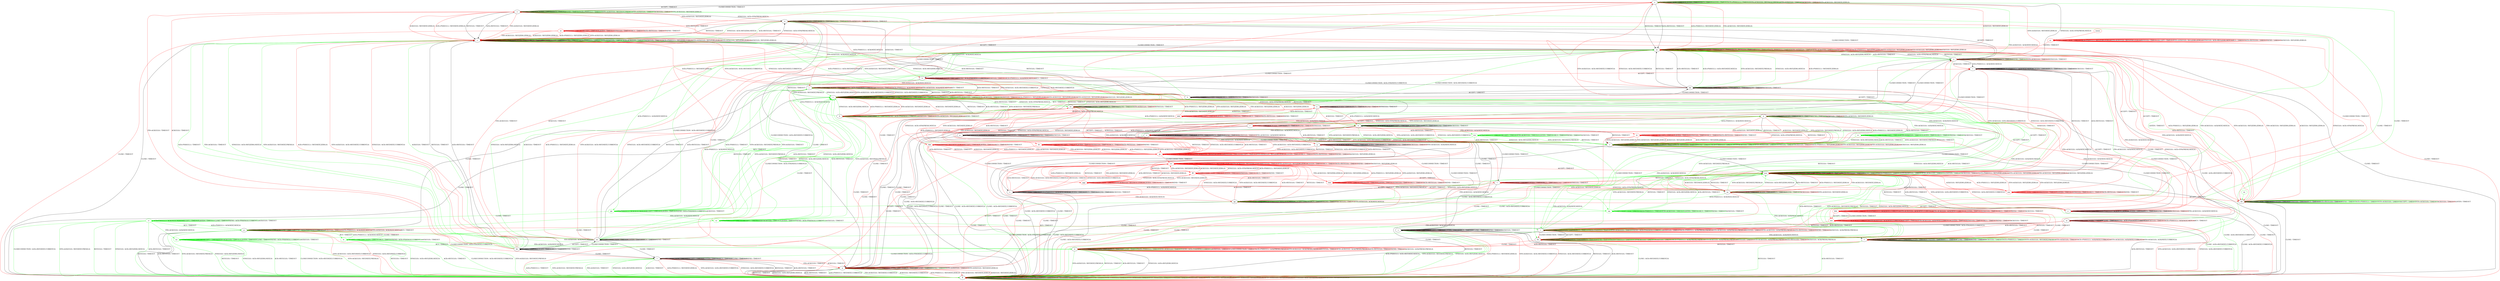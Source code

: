 digraph "" {
	graph ["Incoming time"=0.027069568634033203,
		"Outgoing time"=0.07077312469482422,
		Output="{'States': 65, 'Transitions': 982, 'Filename': '../results/tcp_preset_100/TCP_FreeBSD_Server-TCP_Windows8_Server-2.dot'}",
		Reference="{'States': 56, 'Transitions': 716, 'Filename': '../subjects/tcp/TCP_FreeBSD_Server.dot'}",
		Solver=yices,
		Updated="{'States': 39, 'Transitions': 495, 'Filename': '../subjects/tcp/TCP_Windows8_Server.dot'}",
		"f-measure"=0.479876160990712,
		precision=0.5381944444444444,
		recall=0.4329608938547486
	];
	a -> a	[key=0,
		label="CLOSECONNECTION / TIMEOUT"];
	a -> a	[key=1,
		label="LISTEN / TIMEOUT"];
	a -> a	[key=2,
		label="RCV / TIMEOUT"];
	a -> a	[key=3,
		label="SEND / TIMEOUT"];
	a -> a	[key=4,
		color=green,
		label="ACK+PSH(V,V,1) / TIMEOUT"];
	a -> a	[key=5,
		color=green,
		label="SYN+ACK(V,V,0) / RST(NEXT,FRESH,0)"];
	a -> a	[key=6,
		color=green,
		label="FIN+ACK(V,V,0) / TIMEOUT"];
	a -> a	[key=7,
		color=green,
		label="ACK(V,V,0) / TIMEOUT"];
	a -> a	[key=8,
		color=red,
		label="SYN+ACK(V,V,0) / RST(NEXT,ZERO,0)"];
	a -> f	[key=0,
		color=green,
		label="CLOSE / TIMEOUT"];
	a -> o	[key=0,
		label="ACCEPT / TIMEOUT"];
	a -> q	[key=0,
		color=red,
		label="CLOSE / TIMEOUT"];
	a -> ee	[key=0,
		label="RST(V,V,0) / TIMEOUT"];
	a -> ee	[key=1,
		label="ACK+RST(V,V,0) / TIMEOUT"];
	a -> ee	[key=2,
		color=red,
		label="ACK+PSH(V,V,1) / RST(NEXT,ZERO,0)"];
	a -> ee	[key=3,
		color=red,
		label="FIN+ACK(V,V,0) / RST(NEXT,ZERO,0)"];
	a -> ee	[key=4,
		color=red,
		label="ACK(V,V,0) / RST(NEXT,ZERO,0)"];
	a -> ii	[key=0,
		label="SYN(V,V,0) / ACK+SYN(FRESH,NEXT,0)"];
	b -> b	[key=0,
		label="ACCEPT / TIMEOUT"];
	b -> b	[key=1,
		label="LISTEN / TIMEOUT"];
	b -> b	[key=2,
		label="SEND / ACK+PSH(NEXT,CURRENT,1)"];
	b -> b	[key=3,
		label="ACK(V,V,0) / TIMEOUT"];
	b -> b	[key=4,
		color=red,
		label="ACK+PSH(V,V,1) / ACK(NEXT,NEXT,0)"];
	b -> b	[key=5,
		color=red,
		label="RCV / TIMEOUT"];
	b -> j	[key=0,
		color=red,
		label="FIN+ACK(V,V,0) / ACK(NEXT,NEXT,0)"];
	b -> m	[key=0,
		label="CLOSE / TIMEOUT"];
	b -> v	[key=0,
		label="RST(V,V,0) / TIMEOUT"];
	b -> v	[key=1,
		label="ACK+RST(V,V,0) / TIMEOUT"];
	b -> v	[key=2,
		color=red,
		label="SYN+ACK(V,V,0) / ACK+RST(NEXT,CURRENT,0)"];
	b -> v	[key=3,
		color=red,
		label="SYN(V,V,0) / ACK+RST(NEXT,CURRENT,0)"];
	b -> kk	[key=0,
		label="CLOSECONNECTION / ACK+FIN(NEXT,CURRENT,0)"];
	c -> c	[key=0,
		label="ACCEPT / TIMEOUT"];
	c -> c	[key=1,
		label="LISTEN / TIMEOUT"];
	c -> c	[key=2,
		label="RCV / TIMEOUT"];
	c -> c	[key=3,
		label="SEND / TIMEOUT"];
	c -> c	[key=4,
		color=red,
		label="SYN(V,V,0) / TIMEOUT"];
	c -> g	[key=0,
		color=red,
		label="FIN+ACK(V,V,0) / ACK(NEXT,NEXT,0)"];
	c -> k	[key=0,
		color=red,
		label="SYN+ACK(V,V,0) / RST(NEXT,ZERO,0)"];
	c -> p	[key=0,
		color=red,
		label="ACK+PSH(V,V,1) / ACK(NEXT,NEXT,0)"];
	c -> p	[key=1,
		color=red,
		label="ACK(V,V,0) / TIMEOUT"];
	c -> q	[key=0,
		label="CLOSE / TIMEOUT"];
	c -> t	[key=0,
		label="CLOSECONNECTION / TIMEOUT"];
	c -> u	[key=0,
		color=red,
		label="RST(V,V,0) / TIMEOUT"];
	iii	[color=red];
	c -> iii	[key=0,
		color=red,
		label="ACK+RST(V,V,0) / TIMEOUT"];
	d -> d	[key=0,
		label="ACCEPT / TIMEOUT"];
	d -> d	[key=1,
		label="LISTEN / TIMEOUT"];
	d -> d	[key=2,
		label="RCV / TIMEOUT"];
	d -> d	[key=3,
		label="CLOSE / TIMEOUT"];
	d -> d	[key=4,
		color=green,
		label="ACK+PSH(V,V,1) / TIMEOUT"];
	d -> d	[key=5,
		color=green,
		label="FIN+ACK(V,V,0) / TIMEOUT"];
	d -> d	[key=6,
		color=green,
		label="SEND / ACK+PSH(NEXT,CURRENT,1)"];
	d -> d	[key=7,
		color=green,
		label="ACK(V,V,0) / TIMEOUT"];
	d -> d	[key=8,
		color=red,
		label="CLOSECONNECTION / TIMEOUT"];
	d -> d	[key=9,
		color=red,
		label="ACK+PSH(V,V,1) / ACK(FRESH,FRESH,0)"];
	d -> d	[key=10,
		color=red,
		label="SYN+ACK(V,V,0) / ACK(FRESH,FRESH,0)"];
	d -> d	[key=11,
		color=red,
		label="RST(V,V,0) / TIMEOUT"];
	d -> d	[key=12,
		color=red,
		label="FIN+ACK(V,V,0) / ACK(FRESH,FRESH,0)"];
	d -> d	[key=13,
		color=red,
		label="ACK+RST(V,V,0) / TIMEOUT"];
	d -> d	[key=14,
		color=red,
		label="SEND / TIMEOUT"];
	d -> d	[key=15,
		color=red,
		label="ACK(V,V,0) / ACK(FRESH,FRESH,0)"];
	d -> r	[key=0,
		color=green,
		label="CLOSECONNECTION / ACK+FIN(NEXT,CURRENT,0)"];
	d -> ff	[key=0,
		label="SYN(V,V,0) / ACK+RST(ZERO,NEXT,0)"];
	d -> ff	[key=1,
		color=green,
		label="SYN+ACK(V,V,0) / RST(NEXT,FRESH,0)"];
	d -> ff	[key=2,
		color=green,
		label="RST(V,V,0) / TIMEOUT"];
	d -> ff	[key=3,
		color=green,
		label="ACK+RST(V,V,0) / TIMEOUT"];
	e -> e	[key=0,
		label="ACK+PSH(V,V,1) / ACK(NEXT,NEXT,0)"];
	e -> e	[key=1,
		label="ACCEPT / TIMEOUT"];
	e -> e	[key=2,
		label="LISTEN / TIMEOUT"];
	e -> e	[key=3,
		label="RCV / TIMEOUT"];
	e -> e	[key=4,
		label="SEND / TIMEOUT"];
	e -> e	[key=5,
		label="ACK(V,V,0) / TIMEOUT"];
	e -> e	[key=6,
		color=red,
		label="FIN+ACK(V,V,0) / ACK(NEXT,NEXT,0)"];
	e -> u	[key=0,
		label="RST(V,V,0) / TIMEOUT"];
	e -> u	[key=1,
		label="ACK+RST(V,V,0) / TIMEOUT"];
	e -> u	[key=2,
		color=red,
		label="SYN+ACK(V,V,0) / ACK+RST(NEXT,CURRENT,0)"];
	e -> u	[key=3,
		color=red,
		label="SYN(V,V,0) / ACK+RST(NEXT,CURRENT,0)"];
	e -> y	[key=0,
		label="CLOSECONNECTION / TIMEOUT"];
	e -> ff	[key=0,
		label="CLOSE / ACK+RST(NEXT,CURRENT,0)"];
	f -> d	[key=0,
		color=red,
		label="RST(V,V,0) / TIMEOUT"];
	f -> d	[key=1,
		color=red,
		label="ACK+RST(V,V,0) / TIMEOUT"];
	f -> f	[key=0,
		label="CLOSECONNECTION / TIMEOUT"];
	f -> f	[key=1,
		label="ACCEPT / TIMEOUT"];
	f -> f	[key=2,
		label="LISTEN / TIMEOUT"];
	f -> f	[key=3,
		label="SYN(V,V,0) / TIMEOUT"];
	f -> f	[key=4,
		label="RCV / TIMEOUT"];
	f -> f	[key=5,
		label="CLOSE / TIMEOUT"];
	f -> f	[key=6,
		label="SEND / TIMEOUT"];
	f -> f	[key=7,
		label="ACK(V,V,0) / TIMEOUT"];
	f -> f	[key=8,
		color=green,
		label="ACK+PSH(V,V,1) / TIMEOUT"];
	f -> f	[key=9,
		color=green,
		label="SYN+ACK(V,V,0) / RST(NEXT,FRESH,0)"];
	f -> f	[key=10,
		color=green,
		label="FIN+ACK(V,V,0) / TIMEOUT"];
	f -> f	[key=11,
		color=red,
		label="ACK+PSH(V,V,1) / ACK(NEXT,CURRENT,0)"];
	f -> f	[key=12,
		color=red,
		label="SYN+ACK(V,V,0) / ACK(NEXT,CURRENT,0)"];
	f -> f	[key=13,
		color=red,
		label="FIN+ACK(V,V,0) / ACK(NEXT,CURRENT,0)"];
	f -> ff	[key=0,
		color=green,
		label="RST(V,V,0) / TIMEOUT"];
	f -> ff	[key=1,
		color=green,
		label="ACK+RST(V,V,0) / TIMEOUT"];
	g -> g	[key=0,
		label="ACK+PSH(V,V,1) / ACK(NEXT,NEXT,0)"];
	g -> g	[key=1,
		label="ACCEPT / TIMEOUT"];
	g -> g	[key=2,
		label="LISTEN / TIMEOUT"];
	g -> g	[key=3,
		label="RCV / TIMEOUT"];
	g -> g	[key=4,
		label="SEND / TIMEOUT"];
	g -> g	[key=5,
		label="ACK(V,V,0) / TIMEOUT"];
	g -> g	[key=6,
		color=red,
		label="FIN+ACK(V,V,0) / ACK(NEXT,NEXT,0)"];
	g -> ff	[key=0,
		label="CLOSE / ACK+RST(NEXT,CURRENT,0)"];
	g -> gg	[key=0,
		label="CLOSECONNECTION / TIMEOUT"];
	jjj	[color=red];
	g -> jjj	[key=0,
		color=red,
		label="SYN+ACK(V,V,0) / ACK+RST(NEXT,CURRENT,0)"];
	g -> jjj	[key=1,
		color=red,
		label="RST(V,V,0) / TIMEOUT"];
	g -> jjj	[key=2,
		color=red,
		label="SYN(V,V,0) / ACK+RST(NEXT,CURRENT,0)"];
	g -> jjj	[key=3,
		color=red,
		label="ACK+RST(V,V,0) / TIMEOUT"];
	h -> h	[key=0,
		label="ACCEPT / TIMEOUT"];
	h -> h	[key=1,
		label="LISTEN / TIMEOUT"];
	h -> h	[key=2,
		label="RCV / TIMEOUT"];
	h -> h	[key=3,
		label="SEND / TIMEOUT"];
	h -> h	[key=4,
		label="ACK(V,V,0) / TIMEOUT"];
	h -> o	[key=0,
		color=green,
		label="FIN+ACK(V,V,0) / ACK(NEXT,NEXT,0)"];
	h -> s	[key=0,
		label="CLOSE / TIMEOUT"];
	h -> z	[key=0,
		label="RST(V,V,0) / TIMEOUT"];
	h -> z	[key=1,
		label="ACK+RST(V,V,0) / TIMEOUT"];
	h -> z	[key=2,
		color=green,
		label="ACK+PSH(V,V,1) / ACK+RST(NEXT,NEXT,0)"];
	h -> z	[key=3,
		color=green,
		label="SYN+ACK(V,V,0) / RST(NEXT,FRESH,0)"];
	h -> z	[key=4,
		color=green,
		label="SYN(V,V,0) / ACK+RST(ZERO,NEXT,0)"];
	h -> z	[key=5,
		color=red,
		label="ACK+PSH(V,V,1) / RST(NEXT,ZERO,0)"];
	h -> z	[key=6,
		color=red,
		label="SYN+ACK(V,V,0) / ACK+RST(NEXT,CURRENT,0)"];
	h -> z	[key=7,
		color=red,
		label="SYN(V,V,0) / ACK+RST(NEXT,CURRENT,0)"];
	h -> kk	[key=0,
		label="CLOSECONNECTION / TIMEOUT"];
	eee	[color=red];
	h -> eee	[key=0,
		color=red,
		label="FIN+ACK(V,V,0) / ACK(NEXT,NEXT,0)"];
	i -> d	[key=0,
		label="CLOSE / TIMEOUT"];
	i -> i	[key=0,
		label="ACCEPT / TIMEOUT"];
	i -> i	[key=1,
		label="LISTEN / TIMEOUT"];
	i -> i	[key=2,
		label="RCV / TIMEOUT"];
	i -> i	[key=3,
		color=green,
		label="ACK+PSH(V,V,1) / TIMEOUT"];
	i -> i	[key=4,
		color=green,
		label="FIN+ACK(V,V,0) / TIMEOUT"];
	i -> i	[key=5,
		color=green,
		label="SEND / ACK+PSH(NEXT,CURRENT,1)"];
	i -> i	[key=6,
		color=green,
		label="ACK(V,V,0) / TIMEOUT"];
	i -> i	[key=7,
		color=red,
		label="ACK+PSH(V,V,1) / ACK(FRESH,FRESH,0)"];
	i -> i	[key=8,
		color=red,
		label="SYN+ACK(V,V,0) / ACK(FRESH,FRESH,0)"];
	i -> i	[key=9,
		color=red,
		label="RST(V,V,0) / TIMEOUT"];
	i -> i	[key=10,
		color=red,
		label="FIN+ACK(V,V,0) / ACK(FRESH,FRESH,0)"];
	i -> i	[key=11,
		color=red,
		label="ACK+RST(V,V,0) / TIMEOUT"];
	i -> i	[key=12,
		color=red,
		label="SEND / TIMEOUT"];
	i -> i	[key=13,
		color=red,
		label="ACK(V,V,0) / ACK(FRESH,FRESH,0)"];
	i -> v	[key=0,
		color=green,
		label="SYN+ACK(V,V,0) / RST(NEXT,FRESH,0)"];
	i -> v	[key=1,
		color=green,
		label="RST(V,V,0) / TIMEOUT"];
	i -> v	[key=2,
		color=green,
		label="SYN(V,V,0) / ACK+RST(ZERO,NEXT,0)"];
	i -> v	[key=3,
		color=green,
		label="ACK+RST(V,V,0) / TIMEOUT"];
	i -> cc	[key=0,
		color=red,
		label="SYN(V,V,0) / ACK+SYN(FRESH,NEXT,0)"];
	i -> hh	[key=0,
		color=red,
		label="CLOSECONNECTION / TIMEOUT"];
	i -> nn	[key=0,
		color=green,
		label="CLOSECONNECTION / ACK+FIN(NEXT,CURRENT,0)"];
	j -> i	[key=0,
		color=green,
		label="FIN+ACK(V,V,0) / ACK(NEXT,NEXT,0)"];
	j -> j	[key=0,
		label="ACCEPT / TIMEOUT"];
	j -> j	[key=1,
		label="LISTEN / TIMEOUT"];
	j -> j	[key=2,
		label="SEND / ACK+PSH(NEXT,CURRENT,1)"];
	j -> j	[key=3,
		label="ACK(V,V,0) / TIMEOUT"];
	j -> j	[key=4,
		color=red,
		label="ACK+PSH(V,V,1) / ACK(NEXT,NEXT,0)"];
	j -> j	[key=5,
		color=red,
		label="FIN+ACK(V,V,0) / ACK(NEXT,NEXT,0)"];
	j -> j	[key=6,
		color=red,
		label="RCV / TIMEOUT"];
	j -> v	[key=0,
		label="RST(V,V,0) / TIMEOUT"];
	j -> v	[key=1,
		label="ACK+RST(V,V,0) / TIMEOUT"];
	j -> v	[key=2,
		color=green,
		label="SYN+ACK(V,V,0) / RST(NEXT,FRESH,0)"];
	j -> v	[key=3,
		color=green,
		label="SYN(V,V,0) / ACK+RST(ZERO,NEXT,0)"];
	j -> v	[key=4,
		color=red,
		label="SYN+ACK(V,V,0) / ACK+RST(NEXT,CURRENT,0)"];
	j -> v	[key=5,
		color=red,
		label="SYN(V,V,0) / ACK+RST(NEXT,CURRENT,0)"];
	j -> jj	[key=0,
		label="CLOSE / TIMEOUT"];
	j -> ll	[key=0,
		color=green,
		label="RCV / TIMEOUT"];
	j -> nn	[key=0,
		color=red,
		label="CLOSECONNECTION / ACK+FIN(NEXT,CURRENT,0)"];
	pp	[color=green];
	j -> pp	[key=0,
		color=green,
		label="ACK+PSH(V,V,1) / ACK(NEXT,NEXT,0)"];
	k -> c	[key=0,
		color=red,
		label="SYN(V,V,0) / ACK+SYN(FRESH,NEXT,0)"];
	k -> k	[key=0,
		label="ACCEPT / TIMEOUT"];
	k -> k	[key=1,
		label="LISTEN / TIMEOUT"];
	k -> k	[key=2,
		label="RCV / TIMEOUT"];
	k -> k	[key=3,
		label="SEND / TIMEOUT"];
	k -> k	[key=4,
		color=green,
		label="ACK(V,V,0) / TIMEOUT"];
	k -> k	[key=5,
		color=red,
		label="SYN+ACK(V,V,0) / RST(NEXT,ZERO,0)"];
	k -> q	[key=0,
		color=red,
		label="CLOSE / TIMEOUT"];
	k -> u	[key=0,
		label="RST(V,V,0) / TIMEOUT"];
	k -> u	[key=1,
		label="ACK+RST(V,V,0) / TIMEOUT"];
	k -> u	[key=2,
		color=green,
		label="SYN+ACK(V,V,0) / RST(NEXT,FRESH,0)"];
	k -> u	[key=3,
		color=green,
		label="SYN(V,V,0) / ACK+RST(ZERO,NEXT,0)"];
	k -> u	[key=4,
		color=red,
		label="ACK+PSH(V,V,1) / RST(NEXT,ZERO,0)"];
	k -> u	[key=5,
		color=red,
		label="FIN+ACK(V,V,0) / RST(NEXT,ZERO,0)"];
	k -> u	[key=6,
		color=red,
		label="ACK(V,V,0) / RST(NEXT,ZERO,0)"];
	k -> w	[key=0,
		color=green,
		label="ACK+PSH(V,V,1) / ACK(NEXT,NEXT,0)"];
	k -> aa	[key=0,
		label="CLOSECONNECTION / TIMEOUT"];
	k -> ff	[key=0,
		color=green,
		label="CLOSE / ACK+RST(NEXT,CURRENT,0)"];
	vv	[color=green];
	k -> vv	[key=0,
		color=green,
		label="FIN+ACK(V,V,0) / ACK(NEXT,NEXT,0)"];
	l -> b	[key=0,
		color=red,
		label="ACCEPT / TIMEOUT"];
	l -> l	[key=0,
		label="CLOSECONNECTION / TIMEOUT"];
	l -> l	[key=1,
		label="ACK+PSH(V,V,1) / ACK(NEXT,NEXT,0)"];
	l -> l	[key=2,
		label="LISTEN / TIMEOUT"];
	l -> l	[key=3,
		label="RCV / TIMEOUT"];
	l -> l	[key=4,
		label="SEND / TIMEOUT"];
	l -> l	[key=5,
		label="ACK(V,V,0) / TIMEOUT"];
	l -> y	[key=0,
		color=red,
		label="FIN+ACK(V,V,0) / ACK(NEXT,NEXT,0)"];
	l -> ff	[key=0,
		label="CLOSE / ACK+RST(NEXT,CURRENT,0)"];
	l -> mm	[key=0,
		label="RST(V,V,0) / TIMEOUT"];
	l -> mm	[key=1,
		label="ACK+RST(V,V,0) / TIMEOUT"];
	l -> mm	[key=2,
		color=red,
		label="SYN+ACK(V,V,0) / ACK+RST(NEXT,CURRENT,0)"];
	l -> mm	[key=3,
		color=red,
		label="SYN(V,V,0) / ACK+RST(NEXT,CURRENT,0)"];
	m -> m	[key=0,
		label="ACCEPT / TIMEOUT"];
	m -> m	[key=1,
		label="LISTEN / TIMEOUT"];
	m -> m	[key=2,
		label="CLOSE / TIMEOUT"];
	m -> m	[key=3,
		label="SEND / ACK+PSH(NEXT,CURRENT,1)"];
	m -> m	[key=4,
		label="ACK(V,V,0) / TIMEOUT"];
	m -> m	[key=5,
		color=red,
		label="ACK+PSH(V,V,1) / ACK(NEXT,NEXT,0)"];
	m -> m	[key=6,
		color=red,
		label="RCV / TIMEOUT"];
	m -> s	[key=0,
		label="CLOSECONNECTION / ACK+FIN(NEXT,CURRENT,0)"];
	m -> ff	[key=0,
		label="RST(V,V,0) / TIMEOUT"];
	m -> ff	[key=1,
		label="ACK+RST(V,V,0) / TIMEOUT"];
	m -> ff	[key=2,
		color=red,
		label="SYN+ACK(V,V,0) / ACK+RST(NEXT,CURRENT,0)"];
	m -> ff	[key=3,
		color=red,
		label="SYN(V,V,0) / ACK+RST(NEXT,CURRENT,0)"];
	m -> jj	[key=0,
		color=red,
		label="FIN+ACK(V,V,0) / ACK(NEXT,NEXT,0)"];
	n -> e	[key=0,
		color=red,
		label="FIN+ACK(V,V,0) / ACK(NEXT,NEXT,0)"];
	n -> n	[key=0,
		label="ACCEPT / TIMEOUT"];
	n -> n	[key=1,
		label="LISTEN / TIMEOUT"];
	n -> n	[key=2,
		label="RCV / TIMEOUT"];
	n -> n	[key=3,
		label="SEND / TIMEOUT"];
	n -> n	[key=4,
		color=red,
		label="SYN(V,V,0) / TIMEOUT"];
	n -> q	[key=0,
		label="CLOSE / TIMEOUT"];
	n -> v	[key=0,
		color=red,
		label="RST(V,V,0) / TIMEOUT"];
	n -> w	[key=0,
		color=red,
		label="ACK+PSH(V,V,1) / ACK(NEXT,NEXT,0)"];
	n -> w	[key=1,
		color=red,
		label="ACK(V,V,0) / TIMEOUT"];
	n -> ii	[key=0,
		label="CLOSECONNECTION / TIMEOUT"];
	n -> ll	[key=0,
		color=red,
		label="SYN+ACK(V,V,0) / RST(NEXT,ZERO,0)"];
	ddd	[color=red];
	n -> ddd	[key=0,
		color=red,
		label="ACK+RST(V,V,0) / TIMEOUT"];
	o -> a	[key=0,
		label="CLOSECONNECTION / TIMEOUT"];
	o -> f	[key=0,
		color=green,
		label="CLOSE / TIMEOUT"];
	o -> o	[key=0,
		label="ACCEPT / TIMEOUT"];
	o -> o	[key=1,
		label="LISTEN / TIMEOUT"];
	o -> o	[key=2,
		label="RCV / TIMEOUT"];
	o -> o	[key=3,
		label="SEND / TIMEOUT"];
	o -> o	[key=4,
		color=green,
		label="ACK+PSH(V,V,1) / TIMEOUT"];
	o -> o	[key=5,
		color=green,
		label="SYN+ACK(V,V,0) / RST(NEXT,FRESH,0)"];
	o -> o	[key=6,
		color=green,
		label="FIN+ACK(V,V,0) / TIMEOUT"];
	o -> o	[key=7,
		color=green,
		label="ACK(V,V,0) / TIMEOUT"];
	o -> o	[key=8,
		color=red,
		label="SYN+ACK(V,V,0) / RST(NEXT,ZERO,0)"];
	o -> q	[key=0,
		color=red,
		label="CLOSE / TIMEOUT"];
	o -> z	[key=0,
		label="RST(V,V,0) / TIMEOUT"];
	o -> z	[key=1,
		label="ACK+RST(V,V,0) / TIMEOUT"];
	o -> z	[key=2,
		color=red,
		label="ACK+PSH(V,V,1) / RST(NEXT,ZERO,0)"];
	o -> z	[key=3,
		color=red,
		label="FIN+ACK(V,V,0) / RST(NEXT,ZERO,0)"];
	o -> z	[key=4,
		color=red,
		label="ACK(V,V,0) / RST(NEXT,ZERO,0)"];
	o -> cc	[key=0,
		label="SYN(V,V,0) / ACK+SYN(FRESH,NEXT,0)"];
	p -> g	[key=0,
		color=red,
		label="FIN+ACK(V,V,0) / ACK(NEXT,NEXT,0)"];
	p -> p	[key=0,
		label="ACK+PSH(V,V,1) / ACK(NEXT,NEXT,0)"];
	p -> p	[key=1,
		label="ACCEPT / TIMEOUT"];
	p -> p	[key=2,
		label="LISTEN / TIMEOUT"];
	p -> p	[key=3,
		label="RCV / TIMEOUT"];
	p -> p	[key=4,
		label="SEND / TIMEOUT"];
	p -> p	[key=5,
		label="ACK(V,V,0) / TIMEOUT"];
	p -> x	[key=0,
		label="CLOSECONNECTION / TIMEOUT"];
	p -> ff	[key=0,
		label="CLOSE / ACK+RST(NEXT,CURRENT,0)"];
	p -> jjj	[key=0,
		color=red,
		label="SYN+ACK(V,V,0) / ACK+RST(NEXT,CURRENT,0)"];
	p -> jjj	[key=1,
		color=red,
		label="RST(V,V,0) / TIMEOUT"];
	p -> jjj	[key=2,
		color=red,
		label="SYN(V,V,0) / ACK+RST(NEXT,CURRENT,0)"];
	p -> jjj	[key=3,
		color=red,
		label="ACK+RST(V,V,0) / TIMEOUT"];
	q -> q	[key=0,
		label="CLOSECONNECTION / TIMEOUT"];
	q -> q	[key=1,
		label="ACCEPT / TIMEOUT"];
	q -> q	[key=2,
		label="LISTEN / TIMEOUT"];
	q -> q	[key=3,
		label="RCV / TIMEOUT"];
	q -> q	[key=4,
		label="CLOSE / TIMEOUT"];
	q -> q	[key=5,
		label="SEND / TIMEOUT"];
	q -> q	[key=6,
		color=green,
		label="SYN+ACK(V,V,0) / TIMEOUT"];
	q -> q	[key=7,
		color=red,
		label="SYN+ACK(V,V,0) / RST(NEXT,ZERO,0)"];
	q -> ff	[key=0,
		label="RST(V,V,0) / TIMEOUT"];
	q -> ff	[key=1,
		label="SYN(V,V,0) / ACK+RST(ZERO,NEXT,0)"];
	q -> ff	[key=2,
		label="ACK+RST(V,V,0) / TIMEOUT"];
	q -> ff	[key=3,
		color=green,
		label="ACK+PSH(V,V,1) / RST(NEXT,CURRENT,0)"];
	q -> ff	[key=4,
		color=green,
		label="FIN+ACK(V,V,0) / RST(NEXT,CURRENT,0)"];
	q -> ff	[key=5,
		color=green,
		label="ACK(V,V,0) / RST(NEXT,CURRENT,0)"];
	q -> ff	[key=6,
		color=red,
		label="ACK+PSH(V,V,1) / RST(NEXT,ZERO,0)"];
	q -> ff	[key=7,
		color=red,
		label="FIN+ACK(V,V,0) / RST(NEXT,ZERO,0)"];
	q -> ff	[key=8,
		color=red,
		label="ACK(V,V,0) / RST(NEXT,ZERO,0)"];
	r -> q	[key=0,
		color=red,
		label="FIN+ACK(V,V,0) / TIMEOUT"];
	r -> q	[key=1,
		color=red,
		label="ACK(V,V,0) / TIMEOUT"];
	r -> r	[key=0,
		label="CLOSECONNECTION / TIMEOUT"];
	r -> r	[key=1,
		label="ACCEPT / TIMEOUT"];
	r -> r	[key=2,
		label="LISTEN / TIMEOUT"];
	r -> r	[key=3,
		label="RCV / TIMEOUT"];
	r -> r	[key=4,
		label="CLOSE / TIMEOUT"];
	r -> r	[key=5,
		label="SEND / TIMEOUT"];
	r -> ff	[key=0,
		label="RST(V,V,0) / TIMEOUT"];
	r -> ff	[key=1,
		label="ACK+RST(V,V,0) / TIMEOUT"];
	r -> ff	[key=2,
		color=green,
		label="ACK+PSH(V,V,1) / TIMEOUT"];
	r -> ff	[key=3,
		color=green,
		label="SYN+ACK(V,V,0) / RST(NEXT,FRESH,0)"];
	r -> ff	[key=4,
		color=green,
		label="FIN+ACK(V,V,0) / TIMEOUT"];
	r -> ff	[key=5,
		color=green,
		label="SYN(V,V,0) / ACK+RST(ZERO,NEXT,0)"];
	r -> ff	[key=6,
		color=green,
		label="ACK(V,V,0) / TIMEOUT"];
	r -> ff	[key=7,
		color=red,
		label="ACK+PSH(V,V,1) / RST(NEXT,ZERO,0)"];
	r -> ff	[key=8,
		color=red,
		label="SYN+ACK(V,V,0) / ACK+RST(NEXT,CURRENT,0)"];
	r -> ff	[key=9,
		color=red,
		label="SYN(V,V,0) / ACK+RST(NEXT,CURRENT,0)"];
	s -> f	[key=0,
		label="FIN+ACK(V,V,0) / ACK(NEXT,NEXT,0)"];
	s -> s	[key=0,
		label="CLOSECONNECTION / TIMEOUT"];
	s -> s	[key=1,
		label="ACCEPT / TIMEOUT"];
	s -> s	[key=2,
		label="LISTEN / TIMEOUT"];
	s -> s	[key=3,
		label="RCV / TIMEOUT"];
	s -> s	[key=4,
		label="CLOSE / TIMEOUT"];
	s -> s	[key=5,
		label="SEND / TIMEOUT"];
	s -> s	[key=6,
		label="ACK(V,V,0) / TIMEOUT"];
	s -> ff	[key=0,
		label="RST(V,V,0) / TIMEOUT"];
	s -> ff	[key=1,
		label="ACK+RST(V,V,0) / TIMEOUT"];
	s -> ff	[key=2,
		color=green,
		label="ACK+PSH(V,V,1) / ACK+RST(NEXT,NEXT,0)"];
	s -> ff	[key=3,
		color=green,
		label="SYN+ACK(V,V,0) / RST(NEXT,FRESH,0)"];
	s -> ff	[key=4,
		color=green,
		label="SYN(V,V,0) / ACK+RST(ZERO,NEXT,0)"];
	s -> ff	[key=5,
		color=red,
		label="ACK+PSH(V,V,1) / RST(NEXT,ZERO,0)"];
	s -> ff	[key=6,
		color=red,
		label="SYN+ACK(V,V,0) / ACK+RST(NEXT,CURRENT,0)"];
	s -> ff	[key=7,
		color=red,
		label="SYN(V,V,0) / ACK+RST(NEXT,CURRENT,0)"];
	t -> q	[key=0,
		label="CLOSE / TIMEOUT"];
	t -> t	[key=0,
		label="CLOSECONNECTION / TIMEOUT"];
	t -> t	[key=1,
		label="LISTEN / TIMEOUT"];
	t -> t	[key=2,
		label="RCV / TIMEOUT"];
	t -> t	[key=3,
		label="SEND / TIMEOUT"];
	t -> t	[key=4,
		color=red,
		label="SYN(V,V,0) / TIMEOUT"];
	t -> x	[key=0,
		label="ACK+PSH(V,V,1) / ACK(NEXT,NEXT,0)"];
	t -> x	[key=1,
		color=red,
		label="ACK(V,V,0) / TIMEOUT"];
	t -> aa	[key=0,
		color=red,
		label="SYN+ACK(V,V,0) / RST(NEXT,ZERO,0)"];
	t -> gg	[key=0,
		color=red,
		label="FIN+ACK(V,V,0) / ACK(NEXT,NEXT,0)"];
	t -> ii	[key=0,
		color=red,
		label="ACCEPT / TIMEOUT"];
	t -> mm	[key=0,
		color=red,
		label="RST(V,V,0) / TIMEOUT"];
	aaa	[color=red];
	t -> aaa	[key=0,
		color=red,
		label="ACK+RST(V,V,0) / TIMEOUT"];
	u -> c	[key=0,
		color=red,
		label="SYN(V,V,0) / ACK+SYN(FRESH,NEXT,0)"];
	u -> u	[key=0,
		label="RST(V,V,0) / TIMEOUT"];
	u -> u	[key=1,
		label="ACCEPT / TIMEOUT"];
	u -> u	[key=2,
		label="LISTEN / TIMEOUT"];
	u -> u	[key=3,
		label="RCV / TIMEOUT"];
	u -> u	[key=4,
		label="ACK+RST(V,V,0) / TIMEOUT"];
	u -> u	[key=5,
		label="SEND / TIMEOUT"];
	u -> u	[key=6,
		color=green,
		label="ACK+PSH(V,V,1) / TIMEOUT"];
	u -> u	[key=7,
		color=green,
		label="SYN+ACK(V,V,0) / TIMEOUT"];
	u -> u	[key=8,
		color=green,
		label="FIN+ACK(V,V,0) / TIMEOUT"];
	u -> u	[key=9,
		color=green,
		label="SYN(V,V,0) / TIMEOUT"];
	u -> u	[key=10,
		color=green,
		label="ACK(V,V,0) / TIMEOUT"];
	u -> u	[key=11,
		color=red,
		label="ACK+PSH(V,V,1) / RST(ZERO,ZERO,0)"];
	u -> u	[key=12,
		color=red,
		label="SYN+ACK(V,V,0) / RST(ZERO,ZERO,0)"];
	u -> u	[key=13,
		color=red,
		label="FIN+ACK(V,V,0) / RST(ZERO,ZERO,0)"];
	u -> u	[key=14,
		color=red,
		label="ACK(V,V,0) / RST(ZERO,ZERO,0)"];
	u -> ff	[key=0,
		label="CLOSE / TIMEOUT"];
	u -> mm	[key=0,
		label="CLOSECONNECTION / TIMEOUT"];
	v -> n	[key=0,
		color=red,
		label="SYN(V,V,0) / ACK+SYN(FRESH,NEXT,0)"];
	v -> v	[key=0,
		label="RST(V,V,0) / TIMEOUT"];
	v -> v	[key=1,
		label="ACCEPT / TIMEOUT"];
	v -> v	[key=2,
		label="LISTEN / TIMEOUT"];
	v -> v	[key=3,
		label="RCV / TIMEOUT"];
	v -> v	[key=4,
		label="ACK+RST(V,V,0) / TIMEOUT"];
	v -> v	[key=5,
		label="SEND / TIMEOUT"];
	v -> v	[key=6,
		color=green,
		label="ACK+PSH(V,V,1) / TIMEOUT"];
	v -> v	[key=7,
		color=green,
		label="SYN+ACK(V,V,0) / TIMEOUT"];
	v -> v	[key=8,
		color=green,
		label="FIN+ACK(V,V,0) / TIMEOUT"];
	v -> v	[key=9,
		color=green,
		label="ACK(V,V,0) / TIMEOUT"];
	v -> v	[key=10,
		color=red,
		label="ACK+PSH(V,V,1) / RST(ZERO,ZERO,0)"];
	v -> v	[key=11,
		color=red,
		label="SYN+ACK(V,V,0) / RST(ZERO,ZERO,0)"];
	v -> v	[key=12,
		color=red,
		label="FIN+ACK(V,V,0) / RST(ZERO,ZERO,0)"];
	v -> v	[key=13,
		color=red,
		label="ACK(V,V,0) / RST(ZERO,ZERO,0)"];
	v -> ee	[key=0,
		label="CLOSECONNECTION / TIMEOUT"];
	v -> ff	[key=0,
		label="CLOSE / TIMEOUT"];
	v -> oo	[key=0,
		color=green,
		label="SYN(V,V,0) / ACK+SYN(FRESH,NEXT,0)"];
	w -> e	[key=0,
		color=red,
		label="FIN+ACK(V,V,0) / ACK(NEXT,NEXT,0)"];
	w -> l	[key=0,
		label="CLOSECONNECTION / TIMEOUT"];
	w -> u	[key=0,
		label="RST(V,V,0) / TIMEOUT"];
	w -> u	[key=1,
		label="ACK+RST(V,V,0) / TIMEOUT"];
	w -> u	[key=2,
		color=green,
		label="SYN+ACK(V,V,0) / RST(NEXT,FRESH,0)"];
	w -> u	[key=3,
		color=green,
		label="SYN(V,V,0) / ACK+RST(ZERO,NEXT,0)"];
	w -> u	[key=4,
		color=red,
		label="SYN+ACK(V,V,0) / ACK+RST(NEXT,CURRENT,0)"];
	w -> u	[key=5,
		color=red,
		label="SYN(V,V,0) / ACK+RST(NEXT,CURRENT,0)"];
	w -> w	[key=0,
		label="ACK+PSH(V,V,1) / ACK(NEXT,NEXT,0)"];
	w -> w	[key=1,
		label="ACCEPT / TIMEOUT"];
	w -> w	[key=2,
		label="LISTEN / TIMEOUT"];
	w -> w	[key=3,
		label="RCV / TIMEOUT"];
	w -> w	[key=4,
		label="SEND / TIMEOUT"];
	w -> w	[key=5,
		label="ACK(V,V,0) / TIMEOUT"];
	w -> ff	[key=0,
		label="CLOSE / ACK+RST(NEXT,CURRENT,0)"];
	ww	[color=green];
	w -> ww	[key=0,
		color=green,
		label="FIN+ACK(V,V,0) / ACK(NEXT,NEXT,0)"];
	x -> l	[key=0,
		color=red,
		label="ACCEPT / TIMEOUT"];
	x -> x	[key=0,
		label="CLOSECONNECTION / TIMEOUT"];
	x -> x	[key=1,
		label="ACK+PSH(V,V,1) / ACK(NEXT,NEXT,0)"];
	x -> x	[key=2,
		label="LISTEN / TIMEOUT"];
	x -> x	[key=3,
		label="RCV / TIMEOUT"];
	x -> x	[key=4,
		label="SEND / TIMEOUT"];
	x -> x	[key=5,
		label="ACK(V,V,0) / TIMEOUT"];
	x -> ff	[key=0,
		label="CLOSE / ACK+RST(NEXT,CURRENT,0)"];
	x -> gg	[key=0,
		color=red,
		label="FIN+ACK(V,V,0) / ACK(NEXT,NEXT,0)"];
	ccc	[color=red];
	x -> ccc	[key=0,
		color=red,
		label="SYN+ACK(V,V,0) / ACK+RST(NEXT,CURRENT,0)"];
	x -> ccc	[key=1,
		color=red,
		label="RST(V,V,0) / TIMEOUT"];
	x -> ccc	[key=2,
		color=red,
		label="SYN(V,V,0) / ACK+RST(NEXT,CURRENT,0)"];
	x -> ccc	[key=3,
		color=red,
		label="ACK+RST(V,V,0) / TIMEOUT"];
	y -> j	[key=0,
		color=red,
		label="ACCEPT / TIMEOUT"];
	y -> y	[key=0,
		label="CLOSECONNECTION / TIMEOUT"];
	y -> y	[key=1,
		label="ACK+PSH(V,V,1) / ACK(NEXT,NEXT,0)"];
	y -> y	[key=2,
		label="LISTEN / TIMEOUT"];
	y -> y	[key=3,
		label="RCV / TIMEOUT"];
	y -> y	[key=4,
		label="SEND / TIMEOUT"];
	y -> y	[key=5,
		label="ACK(V,V,0) / TIMEOUT"];
	y -> y	[key=6,
		color=red,
		label="FIN+ACK(V,V,0) / ACK(NEXT,NEXT,0)"];
	y -> ff	[key=0,
		label="CLOSE / ACK+RST(NEXT,CURRENT,0)"];
	y -> mm	[key=0,
		label="RST(V,V,0) / TIMEOUT"];
	y -> mm	[key=1,
		label="ACK+RST(V,V,0) / TIMEOUT"];
	y -> mm	[key=2,
		color=red,
		label="SYN+ACK(V,V,0) / ACK+RST(NEXT,CURRENT,0)"];
	y -> mm	[key=3,
		color=red,
		label="SYN(V,V,0) / ACK+RST(NEXT,CURRENT,0)"];
	z -> z	[key=0,
		label="RST(V,V,0) / TIMEOUT"];
	z -> z	[key=1,
		label="ACCEPT / TIMEOUT"];
	z -> z	[key=2,
		label="LISTEN / TIMEOUT"];
	z -> z	[key=3,
		label="RCV / TIMEOUT"];
	z -> z	[key=4,
		label="ACK+RST(V,V,0) / TIMEOUT"];
	z -> z	[key=5,
		label="SEND / TIMEOUT"];
	z -> z	[key=6,
		color=green,
		label="ACK+PSH(V,V,1) / TIMEOUT"];
	z -> z	[key=7,
		color=green,
		label="SYN+ACK(V,V,0) / TIMEOUT"];
	z -> z	[key=8,
		color=green,
		label="FIN+ACK(V,V,0) / TIMEOUT"];
	z -> z	[key=9,
		color=green,
		label="ACK(V,V,0) / TIMEOUT"];
	z -> z	[key=10,
		color=red,
		label="ACK+PSH(V,V,1) / RST(ZERO,ZERO,0)"];
	z -> z	[key=11,
		color=red,
		label="SYN+ACK(V,V,0) / RST(ZERO,ZERO,0)"];
	z -> z	[key=12,
		color=red,
		label="FIN+ACK(V,V,0) / RST(ZERO,ZERO,0)"];
	z -> z	[key=13,
		color=red,
		label="ACK(V,V,0) / RST(ZERO,ZERO,0)"];
	z -> cc	[key=0,
		label="SYN(V,V,0) / ACK+SYN(FRESH,NEXT,0)"];
	z -> ee	[key=0,
		label="CLOSECONNECTION / TIMEOUT"];
	z -> ff	[key=0,
		label="CLOSE / TIMEOUT"];
	aa -> a	[key=0,
		color=red,
		label="ACCEPT / TIMEOUT"];
	aa -> j	[key=0,
		color=green,
		label="ACCEPT / TIMEOUT"];
	aa -> q	[key=0,
		color=red,
		label="CLOSE / TIMEOUT"];
	aa -> t	[key=0,
		color=red,
		label="SYN(V,V,0) / ACK+SYN(FRESH,NEXT,0)"];
	aa -> aa	[key=0,
		label="CLOSECONNECTION / TIMEOUT"];
	aa -> aa	[key=1,
		label="LISTEN / TIMEOUT"];
	aa -> aa	[key=2,
		label="RCV / TIMEOUT"];
	aa -> aa	[key=3,
		label="SEND / TIMEOUT"];
	aa -> aa	[key=4,
		color=green,
		label="ACK(V,V,0) / TIMEOUT"];
	aa -> aa	[key=5,
		color=red,
		label="SYN+ACK(V,V,0) / RST(NEXT,ZERO,0)"];
	aa -> ff	[key=0,
		color=green,
		label="CLOSE / ACK+RST(NEXT,CURRENT,0)"];
	aa -> gg	[key=0,
		color=green,
		label="ACK+PSH(V,V,1) / ACK(NEXT,NEXT,0)"];
	aa -> hh	[key=0,
		color=green,
		label="FIN+ACK(V,V,0) / ACK(NEXT,NEXT,0)"];
	aa -> mm	[key=0,
		label="RST(V,V,0) / TIMEOUT"];
	aa -> mm	[key=1,
		label="ACK+RST(V,V,0) / TIMEOUT"];
	aa -> mm	[key=2,
		color=green,
		label="SYN+ACK(V,V,0) / RST(NEXT,FRESH,0)"];
	aa -> mm	[key=3,
		color=green,
		label="SYN(V,V,0) / ACK+RST(ZERO,NEXT,0)"];
	aa -> mm	[key=4,
		color=red,
		label="ACK+PSH(V,V,1) / RST(NEXT,ZERO,0)"];
	aa -> mm	[key=5,
		color=red,
		label="FIN+ACK(V,V,0) / RST(NEXT,ZERO,0)"];
	aa -> mm	[key=6,
		color=red,
		label="ACK(V,V,0) / RST(NEXT,ZERO,0)"];
	bb -> o	[key=0,
		color=red,
		label="FIN+ACK(V,V,0) / TIMEOUT"];
	bb -> o	[key=1,
		color=red,
		label="ACK(V,V,0) / TIMEOUT"];
	bb -> r	[key=0,
		label="CLOSE / TIMEOUT"];
	bb -> z	[key=0,
		label="RST(V,V,0) / TIMEOUT"];
	bb -> z	[key=1,
		label="ACK+RST(V,V,0) / TIMEOUT"];
	bb -> z	[key=2,
		color=green,
		label="ACK+PSH(V,V,1) / TIMEOUT"];
	bb -> z	[key=3,
		color=green,
		label="SYN+ACK(V,V,0) / RST(NEXT,FRESH,0)"];
	bb -> z	[key=4,
		color=green,
		label="FIN+ACK(V,V,0) / TIMEOUT"];
	bb -> z	[key=5,
		color=green,
		label="SYN(V,V,0) / ACK+RST(ZERO,NEXT,0)"];
	bb -> z	[key=6,
		color=green,
		label="ACK(V,V,0) / TIMEOUT"];
	bb -> z	[key=7,
		color=red,
		label="ACK+PSH(V,V,1) / RST(NEXT,ZERO,0)"];
	bb -> z	[key=8,
		color=red,
		label="SYN+ACK(V,V,0) / ACK+RST(NEXT,CURRENT,0)"];
	bb -> z	[key=9,
		color=red,
		label="SYN(V,V,0) / ACK+RST(NEXT,CURRENT,0)"];
	bb -> bb	[key=0,
		label="ACCEPT / TIMEOUT"];
	bb -> bb	[key=1,
		label="LISTEN / TIMEOUT"];
	bb -> bb	[key=2,
		label="RCV / TIMEOUT"];
	bb -> bb	[key=3,
		label="SEND / TIMEOUT"];
	bb -> nn	[key=0,
		label="CLOSECONNECTION / TIMEOUT"];
	cc -> b	[key=0,
		label="ACK(V,V,0) / TIMEOUT"];
	cc -> b	[key=1,
		color=red,
		label="ACK+PSH(V,V,1) / ACK(NEXT,NEXT,0)"];
	cc -> i	[key=0,
		color=green,
		label="FIN+ACK(V,V,0) / ACK(NEXT,NEXT,0)"];
	cc -> j	[key=0,
		color=red,
		label="FIN+ACK(V,V,0) / ACK(NEXT,NEXT,0)"];
	cc -> o	[key=0,
		color=red,
		label="SYN+ACK(V,V,0) / RST(NEXT,ZERO,0)"];
	cc -> q	[key=0,
		label="CLOSE / TIMEOUT"];
	cc -> z	[key=0,
		label="RST(V,V,0) / TIMEOUT"];
	cc -> z	[key=1,
		color=green,
		label="SYN(V,V,0) / ACK+RST(ZERO,NEXT,0)"];
	cc -> z	[key=2,
		color=green,
		label="ACK+RST(V,V,0) / TIMEOUT"];
	cc -> cc	[key=0,
		label="ACCEPT / TIMEOUT"];
	cc -> cc	[key=1,
		label="LISTEN / TIMEOUT"];
	cc -> cc	[key=2,
		label="RCV / TIMEOUT"];
	cc -> cc	[key=3,
		label="SEND / TIMEOUT"];
	cc -> cc	[key=4,
		color=green,
		label="SYN+ACK(V,V,0) / TIMEOUT"];
	cc -> cc	[key=5,
		color=red,
		label="SYN(V,V,0) / TIMEOUT"];
	cc -> ii	[key=0,
		label="CLOSECONNECTION / TIMEOUT"];
	cc -> pp	[key=0,
		color=green,
		label="ACK+PSH(V,V,1) / ACK(NEXT,NEXT,0)"];
	zz	[color=red];
	cc -> zz	[key=0,
		color=red,
		label="ACK+RST(V,V,0) / TIMEOUT"];
	dd -> dd	[key=0,
		label="CLOSECONNECTION / TIMEOUT"];
	dd -> dd	[key=1,
		label="RST(V,V,0) / TIMEOUT"];
	dd -> dd	[key=2,
		label="SYN(V,V,0) / TIMEOUT"];
	dd -> dd	[key=3,
		label="RCV / TIMEOUT"];
	dd -> dd	[key=4,
		label="ACK+RST(V,V,0) / TIMEOUT"];
	dd -> dd	[key=5,
		label="SEND / TIMEOUT"];
	dd -> dd	[key=6,
		color=green,
		label="ACK+PSH(V,V,1) / TIMEOUT"];
	dd -> dd	[key=7,
		color=green,
		label="SYN+ACK(V,V,0) / TIMEOUT"];
	dd -> dd	[key=8,
		color=green,
		label="ACCEPT / TIMEOUT"];
	dd -> dd	[key=9,
		color=green,
		label="FIN+ACK(V,V,0) / TIMEOUT"];
	dd -> dd	[key=10,
		color=green,
		label="ACK(V,V,0) / TIMEOUT"];
	dd -> dd	[key=11,
		color=red,
		label="LISTEN / TIMEOUT"];
	dd -> ee	[key=0,
		color=green,
		label="LISTEN / TIMEOUT"];
	dd -> ee	[key=1,
		color=red,
		label="ACK+PSH(V,V,1) / RST(ZERO,ZERO,0)"];
	dd -> ee	[key=2,
		color=red,
		label="SYN+ACK(V,V,0) / RST(ZERO,ZERO,0)"];
	dd -> ee	[key=3,
		color=red,
		label="FIN+ACK(V,V,0) / RST(ZERO,ZERO,0)"];
	dd -> ee	[key=4,
		color=red,
		label="ACK(V,V,0) / RST(ZERO,ZERO,0)"];
	dd -> ff	[key=0,
		label="CLOSE / TIMEOUT"];
	dd -> zz	[key=0,
		color=red,
		label="ACCEPT / TIMEOUT"];
	ee -> z	[key=0,
		label="ACCEPT / TIMEOUT"];
	ee -> ee	[key=0,
		label="CLOSECONNECTION / TIMEOUT"];
	ee -> ee	[key=1,
		label="RST(V,V,0) / TIMEOUT"];
	ee -> ee	[key=2,
		label="LISTEN / TIMEOUT"];
	ee -> ee	[key=3,
		label="RCV / TIMEOUT"];
	ee -> ee	[key=4,
		label="ACK+RST(V,V,0) / TIMEOUT"];
	ee -> ee	[key=5,
		label="SEND / TIMEOUT"];
	ee -> ee	[key=6,
		color=green,
		label="ACK+PSH(V,V,1) / TIMEOUT"];
	ee -> ee	[key=7,
		color=green,
		label="SYN+ACK(V,V,0) / TIMEOUT"];
	ee -> ee	[key=8,
		color=green,
		label="FIN+ACK(V,V,0) / TIMEOUT"];
	ee -> ee	[key=9,
		color=green,
		label="ACK(V,V,0) / TIMEOUT"];
	ee -> ee	[key=10,
		color=red,
		label="ACK+PSH(V,V,1) / RST(ZERO,ZERO,0)"];
	ee -> ee	[key=11,
		color=red,
		label="SYN+ACK(V,V,0) / RST(ZERO,ZERO,0)"];
	ee -> ee	[key=12,
		color=red,
		label="FIN+ACK(V,V,0) / RST(ZERO,ZERO,0)"];
	ee -> ee	[key=13,
		color=red,
		label="ACK(V,V,0) / RST(ZERO,ZERO,0)"];
	ee -> ff	[key=0,
		label="CLOSE / TIMEOUT"];
	ee -> ii	[key=0,
		label="SYN(V,V,0) / ACK+SYN(FRESH,NEXT,0)"];
	ff -> ff	[key=0,
		label="CLOSECONNECTION / TIMEOUT"];
	ff -> ff	[key=1,
		label="RST(V,V,0) / TIMEOUT"];
	ff -> ff	[key=2,
		label="ACCEPT / TIMEOUT"];
	ff -> ff	[key=3,
		label="LISTEN / TIMEOUT"];
	ff -> ff	[key=4,
		label="RCV / TIMEOUT"];
	ff -> ff	[key=5,
		label="ACK+RST(V,V,0) / TIMEOUT"];
	ff -> ff	[key=6,
		label="CLOSE / TIMEOUT"];
	ff -> ff	[key=7,
		label="SEND / TIMEOUT"];
	ff -> ff	[key=8,
		color=green,
		label="ACK+PSH(V,V,1) / TIMEOUT"];
	ff -> ff	[key=9,
		color=green,
		label="SYN+ACK(V,V,0) / TIMEOUT"];
	ff -> ff	[key=10,
		color=green,
		label="FIN+ACK(V,V,0) / TIMEOUT"];
	ff -> ff	[key=11,
		color=green,
		label="SYN(V,V,0) / TIMEOUT"];
	ff -> ff	[key=12,
		color=green,
		label="ACK(V,V,0) / TIMEOUT"];
	ff -> ff	[key=13,
		color=red,
		label="ACK+PSH(V,V,1) / RST(ZERO,ZERO,0)"];
	ff -> ff	[key=14,
		color=red,
		label="SYN+ACK(V,V,0) / RST(ZERO,ZERO,0)"];
	ff -> ff	[key=15,
		color=red,
		label="FIN+ACK(V,V,0) / RST(ZERO,ZERO,0)"];
	ff -> ff	[key=16,
		color=red,
		label="SYN(V,V,0) / ACK+RST(ZERO,NEXT,0)"];
	ff -> ff	[key=17,
		color=red,
		label="ACK(V,V,0) / RST(ZERO,ZERO,0)"];
	gg -> y	[key=0,
		color=red,
		label="ACCEPT / TIMEOUT"];
	gg -> ff	[key=0,
		label="CLOSE / ACK+RST(NEXT,CURRENT,0)"];
	gg -> gg	[key=0,
		label="CLOSECONNECTION / TIMEOUT"];
	gg -> gg	[key=1,
		label="ACK+PSH(V,V,1) / ACK(NEXT,NEXT,0)"];
	gg -> gg	[key=2,
		label="LISTEN / TIMEOUT"];
	gg -> gg	[key=3,
		label="RCV / TIMEOUT"];
	gg -> gg	[key=4,
		label="SEND / TIMEOUT"];
	gg -> gg	[key=5,
		label="ACK(V,V,0) / TIMEOUT"];
	gg -> gg	[key=6,
		color=red,
		label="FIN+ACK(V,V,0) / ACK(NEXT,NEXT,0)"];
	gg -> mm	[key=0,
		color=green,
		label="SYN+ACK(V,V,0) / RST(NEXT,FRESH,0)"];
	gg -> mm	[key=1,
		color=green,
		label="SYN(V,V,0) / ACK+RST(ZERO,NEXT,0)"];
	gg -> pp	[key=0,
		color=green,
		label="ACCEPT / TIMEOUT"];
	qq	[color=green];
	gg -> qq	[key=0,
		color=green,
		label="FIN+ACK(V,V,0) / ACK(NEXT,NEXT,0)"];
	gg -> ccc	[key=0,
		color=red,
		label="SYN+ACK(V,V,0) / ACK+RST(NEXT,CURRENT,0)"];
	gg -> ccc	[key=1,
		color=red,
		label="RST(V,V,0) / TIMEOUT"];
	gg -> ccc	[key=2,
		color=red,
		label="SYN(V,V,0) / ACK+RST(NEXT,CURRENT,0)"];
	gg -> ccc	[key=3,
		color=red,
		label="ACK+RST(V,V,0) / TIMEOUT"];
	hh -> d	[key=0,
		color=red,
		label="CLOSE / TIMEOUT"];
	hh -> i	[key=0,
		label="ACCEPT / TIMEOUT"];
	hh -> ff	[key=0,
		color=green,
		label="CLOSE / ACK+RST(NEXT,CURRENT,0)"];
	hh -> hh	[key=0,
		label="CLOSECONNECTION / TIMEOUT"];
	hh -> hh	[key=1,
		label="LISTEN / TIMEOUT"];
	hh -> hh	[key=2,
		label="RCV / TIMEOUT"];
	hh -> hh	[key=3,
		label="SEND / TIMEOUT"];
	hh -> hh	[key=4,
		color=green,
		label="ACK+PSH(V,V,1) / TIMEOUT"];
	hh -> hh	[key=5,
		color=green,
		label="FIN+ACK(V,V,0) / TIMEOUT"];
	hh -> hh	[key=6,
		color=green,
		label="ACK(V,V,0) / TIMEOUT"];
	hh -> hh	[key=7,
		color=red,
		label="ACK+PSH(V,V,1) / ACK(FRESH,FRESH,0)"];
	hh -> hh	[key=8,
		color=red,
		label="SYN+ACK(V,V,0) / ACK(FRESH,FRESH,0)"];
	hh -> hh	[key=9,
		color=red,
		label="RST(V,V,0) / TIMEOUT"];
	hh -> hh	[key=10,
		color=red,
		label="FIN+ACK(V,V,0) / ACK(FRESH,FRESH,0)"];
	hh -> hh	[key=11,
		color=red,
		label="ACK+RST(V,V,0) / TIMEOUT"];
	hh -> hh	[key=12,
		color=red,
		label="ACK(V,V,0) / ACK(FRESH,FRESH,0)"];
	hh -> ii	[key=0,
		color=red,
		label="SYN(V,V,0) / ACK+SYN(FRESH,NEXT,0)"];
	hh -> mm	[key=0,
		color=green,
		label="SYN+ACK(V,V,0) / RST(NEXT,FRESH,0)"];
	hh -> mm	[key=1,
		color=green,
		label="RST(V,V,0) / TIMEOUT"];
	hh -> mm	[key=2,
		color=green,
		label="SYN(V,V,0) / ACK+RST(ZERO,NEXT,0)"];
	hh -> mm	[key=3,
		color=green,
		label="ACK+RST(V,V,0) / TIMEOUT"];
	ii -> a	[key=0,
		color=red,
		label="SYN+ACK(V,V,0) / RST(NEXT,ZERO,0)"];
	ii -> l	[key=0,
		label="ACK+PSH(V,V,1) / ACK(NEXT,NEXT,0)"];
	ii -> l	[key=1,
		color=red,
		label="ACK(V,V,0) / TIMEOUT"];
	ii -> q	[key=0,
		label="CLOSE / TIMEOUT"];
	ii -> y	[key=0,
		color=red,
		label="FIN+ACK(V,V,0) / ACK(NEXT,NEXT,0)"];
	ii -> aa	[key=0,
		color=green,
		label="ACK(V,V,0) / TIMEOUT"];
	ii -> cc	[key=0,
		label="ACCEPT / TIMEOUT"];
	ii -> dd	[key=0,
		color=red,
		label="ACK+RST(V,V,0) / TIMEOUT"];
	ii -> ee	[key=0,
		label="RST(V,V,0) / TIMEOUT"];
	ii -> ee	[key=1,
		color=green,
		label="SYN(V,V,0) / ACK+RST(ZERO,NEXT,0)"];
	ii -> ee	[key=2,
		color=green,
		label="ACK+RST(V,V,0) / TIMEOUT"];
	ii -> hh	[key=0,
		color=green,
		label="FIN+ACK(V,V,0) / ACK(NEXT,NEXT,0)"];
	ii -> ii	[key=0,
		label="CLOSECONNECTION / TIMEOUT"];
	ii -> ii	[key=1,
		label="LISTEN / TIMEOUT"];
	ii -> ii	[key=2,
		label="RCV / TIMEOUT"];
	ii -> ii	[key=3,
		label="SEND / TIMEOUT"];
	ii -> ii	[key=4,
		color=green,
		label="SYN+ACK(V,V,0) / TIMEOUT"];
	ii -> ii	[key=5,
		color=red,
		label="SYN(V,V,0) / TIMEOUT"];
	jj -> d	[key=0,
		color=green,
		label="FIN+ACK(V,V,0) / ACK(NEXT,NEXT,0)"];
	jj -> r	[key=0,
		color=red,
		label="CLOSECONNECTION / ACK+FIN(NEXT,CURRENT,0)"];
	jj -> ff	[key=0,
		label="RST(V,V,0) / TIMEOUT"];
	jj -> ff	[key=1,
		label="ACK+RST(V,V,0) / TIMEOUT"];
	jj -> ff	[key=2,
		color=green,
		label="SYN+ACK(V,V,0) / RST(NEXT,FRESH,0)"];
	jj -> ff	[key=3,
		color=green,
		label="SYN(V,V,0) / ACK+RST(ZERO,NEXT,0)"];
	jj -> ff	[key=4,
		color=red,
		label="SYN+ACK(V,V,0) / ACK+RST(NEXT,CURRENT,0)"];
	jj -> ff	[key=5,
		color=red,
		label="SYN(V,V,0) / ACK+RST(NEXT,CURRENT,0)"];
	jj -> jj	[key=0,
		label="ACCEPT / TIMEOUT"];
	jj -> jj	[key=1,
		label="LISTEN / TIMEOUT"];
	jj -> jj	[key=2,
		label="CLOSE / TIMEOUT"];
	jj -> jj	[key=3,
		label="SEND / ACK+PSH(NEXT,CURRENT,1)"];
	jj -> jj	[key=4,
		label="ACK(V,V,0) / TIMEOUT"];
	jj -> jj	[key=5,
		color=red,
		label="ACK+PSH(V,V,1) / ACK(NEXT,NEXT,0)"];
	jj -> jj	[key=6,
		color=red,
		label="FIN+ACK(V,V,0) / ACK(NEXT,NEXT,0)"];
	jj -> jj	[key=7,
		color=red,
		label="RCV / TIMEOUT"];
	rr	[color=green];
	jj -> rr	[key=0,
		color=green,
		label="ACK+PSH(V,V,1) / ACK(NEXT,NEXT,0)"];
	tt	[color=green];
	jj -> tt	[key=0,
		color=green,
		label="RCV / TIMEOUT"];
	kk -> a	[key=0,
		color=green,
		label="FIN+ACK(V,V,0) / ACK(NEXT,NEXT,0)"];
	kk -> h	[key=0,
		label="ACCEPT / TIMEOUT"];
	kk -> s	[key=0,
		label="CLOSE / TIMEOUT"];
	kk -> ee	[key=0,
		label="RST(V,V,0) / TIMEOUT"];
	kk -> ee	[key=1,
		label="ACK+RST(V,V,0) / TIMEOUT"];
	kk -> ee	[key=2,
		color=green,
		label="ACK+PSH(V,V,1) / ACK+RST(NEXT,NEXT,0)"];
	kk -> ee	[key=3,
		color=green,
		label="SYN+ACK(V,V,0) / RST(NEXT,FRESH,0)"];
	kk -> ee	[key=4,
		color=green,
		label="SYN(V,V,0) / ACK+RST(ZERO,NEXT,0)"];
	kk -> ee	[key=5,
		color=red,
		label="ACK+PSH(V,V,1) / RST(NEXT,ZERO,0)"];
	kk -> ee	[key=6,
		color=red,
		label="SYN+ACK(V,V,0) / ACK+RST(NEXT,CURRENT,0)"];
	kk -> ee	[key=7,
		color=red,
		label="SYN(V,V,0) / ACK+RST(NEXT,CURRENT,0)"];
	kk -> kk	[key=0,
		label="CLOSECONNECTION / TIMEOUT"];
	kk -> kk	[key=1,
		label="LISTEN / TIMEOUT"];
	kk -> kk	[key=2,
		label="RCV / TIMEOUT"];
	kk -> kk	[key=3,
		label="SEND / TIMEOUT"];
	kk -> kk	[key=4,
		label="ACK(V,V,0) / TIMEOUT"];
	bbb	[color=red];
	kk -> bbb	[key=0,
		color=red,
		label="FIN+ACK(V,V,0) / ACK(NEXT,NEXT,0)"];
	ll -> a	[key=0,
		color=red,
		label="CLOSECONNECTION / TIMEOUT"];
	ll -> i	[key=0,
		color=green,
		label="FIN+ACK(V,V,0) / ACK(NEXT,NEXT,0)"];
	ll -> j	[key=0,
		color=green,
		label="ACK+PSH(V,V,1) / ACK(NEXT,NEXT,0)"];
	ll -> n	[key=0,
		color=red,
		label="SYN(V,V,0) / ACK+SYN(FRESH,NEXT,0)"];
	ll -> q	[key=0,
		color=red,
		label="CLOSE / TIMEOUT"];
	ll -> v	[key=0,
		label="RST(V,V,0) / TIMEOUT"];
	ll -> v	[key=1,
		label="ACK+RST(V,V,0) / TIMEOUT"];
	ll -> v	[key=2,
		color=green,
		label="SYN+ACK(V,V,0) / RST(NEXT,FRESH,0)"];
	ll -> v	[key=3,
		color=green,
		label="SYN(V,V,0) / ACK+RST(ZERO,NEXT,0)"];
	ll -> v	[key=4,
		color=red,
		label="ACK+PSH(V,V,1) / RST(NEXT,ZERO,0)"];
	ll -> v	[key=5,
		color=red,
		label="FIN+ACK(V,V,0) / RST(NEXT,ZERO,0)"];
	ll -> v	[key=6,
		color=red,
		label="ACK(V,V,0) / RST(NEXT,ZERO,0)"];
	ll -> ee	[key=0,
		color=green,
		label="CLOSECONNECTION / ACK+RST(NEXT,CURRENT,0)"];
	ll -> jj	[key=0,
		color=green,
		label="CLOSE / TIMEOUT"];
	ll -> ll	[key=0,
		label="ACCEPT / TIMEOUT"];
	ll -> ll	[key=1,
		label="LISTEN / TIMEOUT"];
	ll -> ll	[key=2,
		label="RCV / TIMEOUT"];
	ll -> ll	[key=3,
		color=green,
		label="SEND / ACK+PSH(NEXT,CURRENT,1)"];
	ll -> ll	[key=4,
		color=green,
		label="ACK(V,V,0) / TIMEOUT"];
	ll -> ll	[key=5,
		color=red,
		label="SYN+ACK(V,V,0) / RST(NEXT,ZERO,0)"];
	ll -> ll	[key=6,
		color=red,
		label="SEND / TIMEOUT"];
	mm -> t	[key=0,
		color=red,
		label="SYN(V,V,0) / ACK+SYN(FRESH,NEXT,0)"];
	mm -> v	[key=0,
		color=green,
		label="ACCEPT / TIMEOUT"];
	mm -> ee	[key=0,
		color=red,
		label="ACCEPT / TIMEOUT"];
	mm -> ff	[key=0,
		label="CLOSE / TIMEOUT"];
	mm -> mm	[key=0,
		label="CLOSECONNECTION / TIMEOUT"];
	mm -> mm	[key=1,
		label="RST(V,V,0) / TIMEOUT"];
	mm -> mm	[key=2,
		label="LISTEN / TIMEOUT"];
	mm -> mm	[key=3,
		label="RCV / TIMEOUT"];
	mm -> mm	[key=4,
		label="ACK+RST(V,V,0) / TIMEOUT"];
	mm -> mm	[key=5,
		label="SEND / TIMEOUT"];
	mm -> mm	[key=6,
		color=green,
		label="ACK+PSH(V,V,1) / TIMEOUT"];
	mm -> mm	[key=7,
		color=green,
		label="SYN+ACK(V,V,0) / TIMEOUT"];
	mm -> mm	[key=8,
		color=green,
		label="FIN+ACK(V,V,0) / TIMEOUT"];
	mm -> mm	[key=9,
		color=green,
		label="SYN(V,V,0) / TIMEOUT"];
	mm -> mm	[key=10,
		color=green,
		label="ACK(V,V,0) / TIMEOUT"];
	mm -> mm	[key=11,
		color=red,
		label="ACK+PSH(V,V,1) / RST(ZERO,ZERO,0)"];
	mm -> mm	[key=12,
		color=red,
		label="SYN+ACK(V,V,0) / RST(ZERO,ZERO,0)"];
	mm -> mm	[key=13,
		color=red,
		label="FIN+ACK(V,V,0) / RST(ZERO,ZERO,0)"];
	mm -> mm	[key=14,
		color=red,
		label="ACK(V,V,0) / RST(ZERO,ZERO,0)"];
	nn -> a	[key=0,
		color=red,
		label="FIN+ACK(V,V,0) / TIMEOUT"];
	nn -> a	[key=1,
		color=red,
		label="ACK(V,V,0) / TIMEOUT"];
	nn -> r	[key=0,
		label="CLOSE / TIMEOUT"];
	nn -> bb	[key=0,
		label="ACCEPT / TIMEOUT"];
	nn -> ee	[key=0,
		label="RST(V,V,0) / TIMEOUT"];
	nn -> ee	[key=1,
		label="ACK+RST(V,V,0) / TIMEOUT"];
	nn -> ee	[key=2,
		color=green,
		label="ACK+PSH(V,V,1) / TIMEOUT"];
	nn -> ee	[key=3,
		color=green,
		label="SYN+ACK(V,V,0) / RST(NEXT,FRESH,0)"];
	nn -> ee	[key=4,
		color=green,
		label="FIN+ACK(V,V,0) / TIMEOUT"];
	nn -> ee	[key=5,
		color=green,
		label="SYN(V,V,0) / ACK+RST(ZERO,NEXT,0)"];
	nn -> ee	[key=6,
		color=green,
		label="ACK(V,V,0) / TIMEOUT"];
	nn -> ee	[key=7,
		color=red,
		label="ACK+PSH(V,V,1) / RST(NEXT,ZERO,0)"];
	nn -> ee	[key=8,
		color=red,
		label="SYN+ACK(V,V,0) / ACK+RST(NEXT,CURRENT,0)"];
	nn -> ee	[key=9,
		color=red,
		label="SYN(V,V,0) / ACK+RST(NEXT,CURRENT,0)"];
	nn -> nn	[key=0,
		label="CLOSECONNECTION / TIMEOUT"];
	nn -> nn	[key=1,
		label="LISTEN / TIMEOUT"];
	nn -> nn	[key=2,
		label="RCV / TIMEOUT"];
	nn -> nn	[key=3,
		label="SEND / TIMEOUT"];
	oo -> k	[key=0,
		color=green,
		label="ACK(V,V,0) / TIMEOUT"];
	oo -> q	[key=0,
		label="CLOSE / TIMEOUT"];
	oo -> v	[key=0,
		color=green,
		label="RST(V,V,0) / TIMEOUT"];
	oo -> v	[key=1,
		color=green,
		label="SYN(V,V,0) / ACK+RST(ZERO,NEXT,0)"];
	oo -> v	[key=2,
		color=green,
		label="ACK+RST(V,V,0) / TIMEOUT"];
	oo -> w	[key=0,
		color=green,
		label="ACK+PSH(V,V,1) / ACK(NEXT,NEXT,0)"];
	oo -> ii	[key=0,
		color=green,
		label="CLOSECONNECTION / TIMEOUT"];
	oo -> oo	[key=0,
		label="ACCEPT / TIMEOUT"];
	oo -> oo	[key=1,
		label="LISTEN / TIMEOUT"];
	oo -> oo	[key=2,
		label="RCV / TIMEOUT"];
	oo -> oo	[key=3,
		label="SEND / TIMEOUT"];
	oo -> oo	[key=4,
		color=green,
		label="SYN+ACK(V,V,0) / TIMEOUT"];
	oo -> oo	[key=5,
		color=red,
		label="SYN(V,V,0) / TIMEOUT"];
	oo -> vv	[key=0,
		color=green,
		label="FIN+ACK(V,V,0) / ACK(NEXT,NEXT,0)"];
	fff	[color=red];
	oo -> fff	[key=0,
		color=red,
		label="CLOSECONNECTION / TIMEOUT"];
	oo -> jjj	[key=0,
		color=red,
		label="ACK+PSH(V,V,1) / RST(NEXT,ZERO,0)"];
	oo -> jjj	[key=1,
		color=red,
		label="RST(V,V,0) / TIMEOUT"];
	oo -> jjj	[key=2,
		color=red,
		label="FIN+ACK(V,V,0) / RST(NEXT,ZERO,0)"];
	oo -> jjj	[key=3,
		color=red,
		label="ACK(V,V,0) / RST(NEXT,ZERO,0)"];
	kkk	[color=red];
	oo -> kkk	[key=0,
		color=red,
		label="SYN+ACK(V,V,0) / RST(NEXT,ZERO,0)"];
	lll	[color=red];
	oo -> lll	[key=0,
		color=red,
		label="ACK+RST(V,V,0) / TIMEOUT"];
	pp -> j	[key=0,
		color=green,
		label="RCV / TIMEOUT"];
	pp -> v	[key=0,
		color=green,
		label="SYN+ACK(V,V,0) / RST(NEXT,FRESH,0)"];
	pp -> v	[key=1,
		color=green,
		label="RST(V,V,0) / TIMEOUT"];
	pp -> v	[key=2,
		color=green,
		label="SYN(V,V,0) / ACK+RST(ZERO,NEXT,0)"];
	pp -> v	[key=3,
		color=green,
		label="ACK+RST(V,V,0) / TIMEOUT"];
	pp -> ee	[key=0,
		color=green,
		label="CLOSECONNECTION / ACK+RST(NEXT,CURRENT,0)"];
	pp -> pp	[key=0,
		color=green,
		label="ACK+PSH(V,V,1) / ACK(NEXT,NEXT,0)"];
	pp -> pp	[key=1,
		color=green,
		label="ACCEPT / TIMEOUT"];
	pp -> pp	[key=2,
		color=green,
		label="LISTEN / TIMEOUT"];
	pp -> pp	[key=3,
		color=green,
		label="SEND / ACK+PSH(NEXT,CURRENT,1)"];
	pp -> pp	[key=4,
		color=green,
		label="ACK(V,V,0) / TIMEOUT"];
	pp -> rr	[key=0,
		color=green,
		label="CLOSE / TIMEOUT"];
	ss	[color=green];
	pp -> ss	[key=0,
		color=green,
		label="FIN+ACK(V,V,0) / ACK(NEXT,NEXT,0)"];
	qq -> ff	[key=0,
		color=green,
		label="CLOSE / ACK+RST(NEXT,CURRENT,0)"];
	qq -> mm	[key=0,
		color=green,
		label="SYN+ACK(V,V,0) / RST(NEXT,FRESH,0)"];
	qq -> mm	[key=1,
		color=green,
		label="RST(V,V,0) / TIMEOUT"];
	qq -> mm	[key=2,
		color=green,
		label="SYN(V,V,0) / ACK+RST(ZERO,NEXT,0)"];
	qq -> mm	[key=3,
		color=green,
		label="ACK+RST(V,V,0) / TIMEOUT"];
	qq -> qq	[key=0,
		color=green,
		label="CLOSECONNECTION / TIMEOUT"];
	qq -> qq	[key=1,
		color=green,
		label="ACK+PSH(V,V,1) / TIMEOUT"];
	qq -> qq	[key=2,
		color=green,
		label="FIN+ACK(V,V,0) / TIMEOUT"];
	qq -> qq	[key=3,
		color=green,
		label="LISTEN / TIMEOUT"];
	qq -> qq	[key=4,
		color=green,
		label="RCV / TIMEOUT"];
	qq -> qq	[key=5,
		color=green,
		label="SEND / TIMEOUT"];
	qq -> qq	[key=6,
		color=green,
		label="ACK(V,V,0) / TIMEOUT"];
	qq -> ss	[key=0,
		color=green,
		label="ACCEPT / TIMEOUT"];
	rr -> ff	[key=0,
		color=green,
		label="CLOSECONNECTION / ACK+RST(NEXT,CURRENT,0)"];
	rr -> ff	[key=1,
		color=green,
		label="SYN+ACK(V,V,0) / RST(NEXT,FRESH,0)"];
	rr -> ff	[key=2,
		color=green,
		label="RST(V,V,0) / TIMEOUT"];
	rr -> ff	[key=3,
		color=green,
		label="SYN(V,V,0) / ACK+RST(ZERO,NEXT,0)"];
	rr -> ff	[key=4,
		color=green,
		label="ACK+RST(V,V,0) / TIMEOUT"];
	rr -> jj	[key=0,
		color=green,
		label="RCV / TIMEOUT"];
	rr -> rr	[key=0,
		color=green,
		label="ACK+PSH(V,V,1) / ACK(NEXT,NEXT,0)"];
	rr -> rr	[key=1,
		color=green,
		label="ACCEPT / TIMEOUT"];
	rr -> rr	[key=2,
		color=green,
		label="LISTEN / TIMEOUT"];
	rr -> rr	[key=3,
		color=green,
		label="CLOSE / TIMEOUT"];
	rr -> rr	[key=4,
		color=green,
		label="SEND / ACK+PSH(NEXT,CURRENT,1)"];
	rr -> rr	[key=5,
		color=green,
		label="ACK(V,V,0) / TIMEOUT"];
	uu	[color=green];
	rr -> uu	[key=0,
		color=green,
		label="FIN+ACK(V,V,0) / ACK(NEXT,NEXT,0)"];
	ss -> i	[key=0,
		color=green,
		label="RCV / TIMEOUT"];
	ss -> v	[key=0,
		color=green,
		label="SYN+ACK(V,V,0) / RST(NEXT,FRESH,0)"];
	ss -> v	[key=1,
		color=green,
		label="RST(V,V,0) / TIMEOUT"];
	ss -> v	[key=2,
		color=green,
		label="SYN(V,V,0) / ACK+RST(ZERO,NEXT,0)"];
	ss -> v	[key=3,
		color=green,
		label="ACK+RST(V,V,0) / TIMEOUT"];
	ss -> ee	[key=0,
		color=green,
		label="CLOSECONNECTION / ACK+RST(NEXT,CURRENT,0)"];
	ss -> ss	[key=0,
		color=green,
		label="ACK+PSH(V,V,1) / TIMEOUT"];
	ss -> ss	[key=1,
		color=green,
		label="ACCEPT / TIMEOUT"];
	ss -> ss	[key=2,
		color=green,
		label="FIN+ACK(V,V,0) / TIMEOUT"];
	ss -> ss	[key=3,
		color=green,
		label="LISTEN / TIMEOUT"];
	ss -> ss	[key=4,
		color=green,
		label="SEND / ACK+PSH(NEXT,CURRENT,1)"];
	ss -> ss	[key=5,
		color=green,
		label="ACK(V,V,0) / TIMEOUT"];
	ss -> uu	[key=0,
		color=green,
		label="CLOSE / TIMEOUT"];
	tt -> d	[key=0,
		color=green,
		label="FIN+ACK(V,V,0) / ACK(NEXT,NEXT,0)"];
	tt -> ff	[key=0,
		color=green,
		label="CLOSECONNECTION / ACK+RST(NEXT,CURRENT,0)"];
	tt -> ff	[key=1,
		color=green,
		label="SYN+ACK(V,V,0) / RST(NEXT,FRESH,0)"];
	tt -> ff	[key=2,
		color=green,
		label="RST(V,V,0) / TIMEOUT"];
	tt -> ff	[key=3,
		color=green,
		label="SYN(V,V,0) / ACK+RST(ZERO,NEXT,0)"];
	tt -> ff	[key=4,
		color=green,
		label="ACK+RST(V,V,0) / TIMEOUT"];
	tt -> jj	[key=0,
		color=green,
		label="ACK+PSH(V,V,1) / ACK(NEXT,NEXT,0)"];
	tt -> jj	[key=1,
		color=green,
		label="CLOSE / TIMEOUT"];
	tt -> tt	[key=0,
		color=green,
		label="ACCEPT / TIMEOUT"];
	tt -> tt	[key=1,
		color=green,
		label="LISTEN / TIMEOUT"];
	tt -> tt	[key=2,
		color=green,
		label="RCV / TIMEOUT"];
	tt -> tt	[key=3,
		color=green,
		label="SEND / ACK+PSH(NEXT,CURRENT,1)"];
	tt -> tt	[key=4,
		color=green,
		label="ACK(V,V,0) / TIMEOUT"];
	uu -> d	[key=0,
		color=green,
		label="RCV / TIMEOUT"];
	uu -> ff	[key=0,
		color=green,
		label="CLOSECONNECTION / ACK+RST(NEXT,CURRENT,0)"];
	uu -> ff	[key=1,
		color=green,
		label="SYN+ACK(V,V,0) / RST(NEXT,FRESH,0)"];
	uu -> ff	[key=2,
		color=green,
		label="RST(V,V,0) / TIMEOUT"];
	uu -> ff	[key=3,
		color=green,
		label="SYN(V,V,0) / ACK+RST(ZERO,NEXT,0)"];
	uu -> ff	[key=4,
		color=green,
		label="ACK+RST(V,V,0) / TIMEOUT"];
	uu -> uu	[key=0,
		color=green,
		label="ACK+PSH(V,V,1) / TIMEOUT"];
	uu -> uu	[key=1,
		color=green,
		label="ACCEPT / TIMEOUT"];
	uu -> uu	[key=2,
		color=green,
		label="FIN+ACK(V,V,0) / TIMEOUT"];
	uu -> uu	[key=3,
		color=green,
		label="LISTEN / TIMEOUT"];
	uu -> uu	[key=4,
		color=green,
		label="CLOSE / TIMEOUT"];
	uu -> uu	[key=5,
		color=green,
		label="SEND / ACK+PSH(NEXT,CURRENT,1)"];
	uu -> uu	[key=6,
		color=green,
		label="ACK(V,V,0) / TIMEOUT"];
	vv -> u	[key=0,
		color=green,
		label="SYN+ACK(V,V,0) / RST(NEXT,FRESH,0)"];
	vv -> u	[key=1,
		color=green,
		label="RST(V,V,0) / TIMEOUT"];
	vv -> u	[key=2,
		color=green,
		label="SYN(V,V,0) / ACK+RST(ZERO,NEXT,0)"];
	vv -> u	[key=3,
		color=green,
		label="ACK+RST(V,V,0) / TIMEOUT"];
	vv -> ff	[key=0,
		color=green,
		label="CLOSE / ACK+RST(NEXT,CURRENT,0)"];
	vv -> hh	[key=0,
		color=green,
		label="CLOSECONNECTION / TIMEOUT"];
	vv -> vv	[key=0,
		color=green,
		label="ACK+PSH(V,V,1) / TIMEOUT"];
	vv -> vv	[key=1,
		color=green,
		label="ACCEPT / TIMEOUT"];
	vv -> vv	[key=2,
		color=green,
		label="FIN+ACK(V,V,0) / TIMEOUT"];
	vv -> vv	[key=3,
		color=green,
		label="LISTEN / TIMEOUT"];
	vv -> vv	[key=4,
		color=green,
		label="RCV / TIMEOUT"];
	vv -> vv	[key=5,
		color=green,
		label="SEND / TIMEOUT"];
	vv -> vv	[key=6,
		color=green,
		label="ACK(V,V,0) / TIMEOUT"];
	ww -> u	[key=0,
		color=green,
		label="SYN+ACK(V,V,0) / RST(NEXT,FRESH,0)"];
	ww -> u	[key=1,
		color=green,
		label="RST(V,V,0) / TIMEOUT"];
	ww -> u	[key=2,
		color=green,
		label="SYN(V,V,0) / ACK+RST(ZERO,NEXT,0)"];
	ww -> u	[key=3,
		color=green,
		label="ACK+RST(V,V,0) / TIMEOUT"];
	ww -> ff	[key=0,
		color=green,
		label="CLOSE / ACK+RST(NEXT,CURRENT,0)"];
	ww -> qq	[key=0,
		color=green,
		label="CLOSECONNECTION / TIMEOUT"];
	ww -> ww	[key=0,
		color=green,
		label="ACK+PSH(V,V,1) / TIMEOUT"];
	ww -> ww	[key=1,
		color=green,
		label="ACCEPT / TIMEOUT"];
	ww -> ww	[key=2,
		color=green,
		label="FIN+ACK(V,V,0) / TIMEOUT"];
	ww -> ww	[key=3,
		color=green,
		label="LISTEN / TIMEOUT"];
	ww -> ww	[key=4,
		color=green,
		label="RCV / TIMEOUT"];
	ww -> ww	[key=5,
		color=green,
		label="SEND / TIMEOUT"];
	ww -> ww	[key=6,
		color=green,
		label="ACK(V,V,0) / TIMEOUT"];
	xx	[color=green];
	xx -> dd	[key=0,
		color=green];
	yy	[color=red];
	yy -> ee	[key=0,
		color=red,
		label="LISTEN / TIMEOUT"];
	yy -> ff	[key=0,
		color=red,
		label="CLOSE / TIMEOUT"];
	yy -> yy	[key=0,
		color=red,
		label="CLOSECONNECTION / TIMEOUT"];
	yy -> yy	[key=1,
		color=red,
		label="ACK+PSH(V,V,1) / RST(ZERO,ZERO,0)"];
	yy -> yy	[key=2,
		color=red,
		label="SYN+ACK(V,V,0) / RST(ZERO,ZERO,0)"];
	yy -> yy	[key=3,
		color=red,
		label="RST(V,V,0) / TIMEOUT"];
	yy -> yy	[key=4,
		color=red,
		label="ACCEPT / TIMEOUT"];
	yy -> yy	[key=5,
		color=red,
		label="FIN+ACK(V,V,0) / RST(ZERO,ZERO,0)"];
	yy -> yy	[key=6,
		color=red,
		label="SYN(V,V,0) / ACK+RST(ZERO,NEXT,0)"];
	yy -> yy	[key=7,
		color=red,
		label="RCV / TIMEOUT"];
	yy -> yy	[key=8,
		color=red,
		label="ACK+RST(V,V,0) / TIMEOUT"];
	yy -> yy	[key=9,
		color=red,
		label="SEND / TIMEOUT"];
	yy -> yy	[key=10,
		color=red,
		label="ACK(V,V,0) / RST(ZERO,ZERO,0)"];
	zz -> z	[key=0,
		color=red,
		label="ACK+PSH(V,V,1) / RST(ZERO,ZERO,0)"];
	zz -> z	[key=1,
		color=red,
		label="SYN+ACK(V,V,0) / RST(ZERO,ZERO,0)"];
	zz -> z	[key=2,
		color=red,
		label="FIN+ACK(V,V,0) / RST(ZERO,ZERO,0)"];
	zz -> z	[key=3,
		color=red,
		label="ACK(V,V,0) / RST(ZERO,ZERO,0)"];
	zz -> dd	[key=0,
		color=red,
		label="CLOSECONNECTION / TIMEOUT"];
	zz -> ff	[key=0,
		color=red,
		label="CLOSE / TIMEOUT"];
	zz -> zz	[key=0,
		color=red,
		label="RST(V,V,0) / TIMEOUT"];
	zz -> zz	[key=1,
		color=red,
		label="ACCEPT / TIMEOUT"];
	zz -> zz	[key=2,
		color=red,
		label="LISTEN / TIMEOUT"];
	zz -> zz	[key=3,
		color=red,
		label="SYN(V,V,0) / TIMEOUT"];
	zz -> zz	[key=4,
		color=red,
		label="RCV / TIMEOUT"];
	zz -> zz	[key=5,
		color=red,
		label="ACK+RST(V,V,0) / TIMEOUT"];
	zz -> zz	[key=6,
		color=red,
		label="SEND / TIMEOUT"];
	aaa -> dd	[key=0,
		color=red,
		label="ACCEPT / TIMEOUT"];
	aaa -> ff	[key=0,
		color=red,
		label="CLOSE / TIMEOUT"];
	aaa -> mm	[key=0,
		color=red,
		label="ACK+PSH(V,V,1) / RST(ZERO,ZERO,0)"];
	aaa -> mm	[key=1,
		color=red,
		label="SYN+ACK(V,V,0) / RST(ZERO,ZERO,0)"];
	aaa -> mm	[key=2,
		color=red,
		label="FIN+ACK(V,V,0) / RST(ZERO,ZERO,0)"];
	aaa -> mm	[key=3,
		color=red,
		label="ACK(V,V,0) / RST(ZERO,ZERO,0)"];
	aaa -> aaa	[key=0,
		color=red,
		label="CLOSECONNECTION / TIMEOUT"];
	aaa -> aaa	[key=1,
		color=red,
		label="RST(V,V,0) / TIMEOUT"];
	aaa -> aaa	[key=2,
		color=red,
		label="LISTEN / TIMEOUT"];
	aaa -> aaa	[key=3,
		color=red,
		label="SYN(V,V,0) / TIMEOUT"];
	aaa -> aaa	[key=4,
		color=red,
		label="RCV / TIMEOUT"];
	aaa -> aaa	[key=5,
		color=red,
		label="ACK+RST(V,V,0) / TIMEOUT"];
	aaa -> aaa	[key=6,
		color=red,
		label="SEND / TIMEOUT"];
	bbb -> f	[key=0,
		color=red,
		label="CLOSE / TIMEOUT"];
	bbb -> hh	[key=0,
		color=red,
		label="RST(V,V,0) / TIMEOUT"];
	bbb -> hh	[key=1,
		color=red,
		label="ACK+RST(V,V,0) / TIMEOUT"];
	bbb -> bbb	[key=0,
		color=red,
		label="CLOSECONNECTION / TIMEOUT"];
	bbb -> bbb	[key=1,
		color=red,
		label="ACK+PSH(V,V,1) / ACK(NEXT,CURRENT,0)"];
	bbb -> bbb	[key=2,
		color=red,
		label="SYN+ACK(V,V,0) / ACK(NEXT,CURRENT,0)"];
	bbb -> bbb	[key=3,
		color=red,
		label="FIN+ACK(V,V,0) / ACK(NEXT,CURRENT,0)"];
	bbb -> bbb	[key=4,
		color=red,
		label="LISTEN / TIMEOUT"];
	bbb -> bbb	[key=5,
		color=red,
		label="SYN(V,V,0) / TIMEOUT"];
	bbb -> bbb	[key=6,
		color=red,
		label="RCV / TIMEOUT"];
	bbb -> bbb	[key=7,
		color=red,
		label="SEND / TIMEOUT"];
	bbb -> bbb	[key=8,
		color=red,
		label="ACK(V,V,0) / TIMEOUT"];
	bbb -> eee	[key=0,
		color=red,
		label="ACCEPT / TIMEOUT"];
	ccc -> ff	[key=0,
		color=red,
		label="CLOSE / TIMEOUT"];
	ccc -> mm	[key=0,
		color=red,
		label="ACCEPT / TIMEOUT"];
	ccc -> ccc	[key=0,
		color=red,
		label="CLOSECONNECTION / TIMEOUT"];
	ccc -> ccc	[key=1,
		color=red,
		label="ACK+PSH(V,V,1) / RST(ZERO,ZERO,0)"];
	ccc -> ccc	[key=2,
		color=red,
		label="SYN+ACK(V,V,0) / RST(ZERO,ZERO,0)"];
	ccc -> ccc	[key=3,
		color=red,
		label="RST(V,V,0) / TIMEOUT"];
	ccc -> ccc	[key=4,
		color=red,
		label="FIN+ACK(V,V,0) / RST(ZERO,ZERO,0)"];
	ccc -> ccc	[key=5,
		color=red,
		label="LISTEN / TIMEOUT"];
	ccc -> ccc	[key=6,
		color=red,
		label="RCV / TIMEOUT"];
	ccc -> ccc	[key=7,
		color=red,
		label="ACK+RST(V,V,0) / TIMEOUT"];
	ccc -> ccc	[key=8,
		color=red,
		label="SEND / TIMEOUT"];
	ccc -> ccc	[key=9,
		color=red,
		label="ACK(V,V,0) / RST(ZERO,ZERO,0)"];
	ccc -> fff	[key=0,
		color=red,
		label="SYN(V,V,0) / ACK+SYN(FRESH,NEXT,0)"];
	ddd -> v	[key=0,
		color=red,
		label="ACK+PSH(V,V,1) / RST(ZERO,ZERO,0)"];
	ddd -> v	[key=1,
		color=red,
		label="SYN+ACK(V,V,0) / RST(ZERO,ZERO,0)"];
	ddd -> v	[key=2,
		color=red,
		label="FIN+ACK(V,V,0) / RST(ZERO,ZERO,0)"];
	ddd -> v	[key=3,
		color=red,
		label="ACK(V,V,0) / RST(ZERO,ZERO,0)"];
	ddd -> dd	[key=0,
		color=red,
		label="CLOSECONNECTION / TIMEOUT"];
	ddd -> ff	[key=0,
		color=red,
		label="CLOSE / TIMEOUT"];
	ddd -> ddd	[key=0,
		color=red,
		label="RST(V,V,0) / TIMEOUT"];
	ddd -> ddd	[key=1,
		color=red,
		label="ACCEPT / TIMEOUT"];
	ddd -> ddd	[key=2,
		color=red,
		label="LISTEN / TIMEOUT"];
	ddd -> ddd	[key=3,
		color=red,
		label="SYN(V,V,0) / TIMEOUT"];
	ddd -> ddd	[key=4,
		color=red,
		label="RCV / TIMEOUT"];
	ddd -> ddd	[key=5,
		color=red,
		label="ACK+RST(V,V,0) / TIMEOUT"];
	ddd -> ddd	[key=6,
		color=red,
		label="SEND / TIMEOUT"];
	eee -> f	[key=0,
		color=red,
		label="CLOSE / TIMEOUT"];
	eee -> i	[key=0,
		color=red,
		label="RST(V,V,0) / TIMEOUT"];
	eee -> i	[key=1,
		color=red,
		label="ACK+RST(V,V,0) / TIMEOUT"];
	eee -> bbb	[key=0,
		color=red,
		label="CLOSECONNECTION / TIMEOUT"];
	eee -> eee	[key=0,
		color=red,
		label="ACK+PSH(V,V,1) / ACK(NEXT,CURRENT,0)"];
	eee -> eee	[key=1,
		color=red,
		label="SYN+ACK(V,V,0) / ACK(NEXT,CURRENT,0)"];
	eee -> eee	[key=2,
		color=red,
		label="ACCEPT / TIMEOUT"];
	eee -> eee	[key=3,
		color=red,
		label="FIN+ACK(V,V,0) / ACK(NEXT,CURRENT,0)"];
	eee -> eee	[key=4,
		color=red,
		label="LISTEN / TIMEOUT"];
	eee -> eee	[key=5,
		color=red,
		label="SYN(V,V,0) / TIMEOUT"];
	eee -> eee	[key=6,
		color=red,
		label="RCV / TIMEOUT"];
	eee -> eee	[key=7,
		color=red,
		label="SEND / TIMEOUT"];
	eee -> eee	[key=8,
		color=red,
		label="ACK(V,V,0) / TIMEOUT"];
	fff -> q	[key=0,
		color=red,
		label="CLOSE / TIMEOUT"];
	fff -> t	[key=0,
		color=red,
		label="ACCEPT / TIMEOUT"];
	fff -> ccc	[key=0,
		color=red,
		label="ACK+PSH(V,V,1) / RST(NEXT,ZERO,0)"];
	fff -> ccc	[key=1,
		color=red,
		label="RST(V,V,0) / TIMEOUT"];
	fff -> ccc	[key=2,
		color=red,
		label="FIN+ACK(V,V,0) / RST(NEXT,ZERO,0)"];
	fff -> ccc	[key=3,
		color=red,
		label="ACK(V,V,0) / RST(NEXT,ZERO,0)"];
	fff -> fff	[key=0,
		color=red,
		label="CLOSECONNECTION / TIMEOUT"];
	fff -> fff	[key=1,
		color=red,
		label="LISTEN / TIMEOUT"];
	fff -> fff	[key=2,
		color=red,
		label="SYN(V,V,0) / TIMEOUT"];
	fff -> fff	[key=3,
		color=red,
		label="RCV / TIMEOUT"];
	fff -> fff	[key=4,
		color=red,
		label="SEND / TIMEOUT"];
	ggg	[color=red];
	fff -> ggg	[key=0,
		color=red,
		label="SYN+ACK(V,V,0) / RST(NEXT,ZERO,0)"];
	hhh	[color=red];
	fff -> hhh	[key=0,
		color=red,
		label="ACK+RST(V,V,0) / TIMEOUT"];
	ggg -> q	[key=0,
		color=red,
		label="CLOSE / TIMEOUT"];
	ggg -> aa	[key=0,
		color=red,
		label="ACCEPT / TIMEOUT"];
	ggg -> ccc	[key=0,
		color=red,
		label="ACK+PSH(V,V,1) / RST(NEXT,ZERO,0)"];
	ggg -> ccc	[key=1,
		color=red,
		label="RST(V,V,0) / TIMEOUT"];
	ggg -> ccc	[key=2,
		color=red,
		label="FIN+ACK(V,V,0) / RST(NEXT,ZERO,0)"];
	ggg -> ccc	[key=3,
		color=red,
		label="ACK+RST(V,V,0) / TIMEOUT"];
	ggg -> ccc	[key=4,
		color=red,
		label="ACK(V,V,0) / RST(NEXT,ZERO,0)"];
	ggg -> fff	[key=0,
		color=red,
		label="SYN(V,V,0) / ACK+SYN(FRESH,NEXT,0)"];
	ggg -> ggg	[key=0,
		color=red,
		label="CLOSECONNECTION / TIMEOUT"];
	ggg -> ggg	[key=1,
		color=red,
		label="SYN+ACK(V,V,0) / RST(NEXT,ZERO,0)"];
	ggg -> ggg	[key=2,
		color=red,
		label="LISTEN / TIMEOUT"];
	ggg -> ggg	[key=3,
		color=red,
		label="RCV / TIMEOUT"];
	ggg -> ggg	[key=4,
		color=red,
		label="SEND / TIMEOUT"];
	hhh -> ff	[key=0,
		color=red,
		label="CLOSE / TIMEOUT"];
	hhh -> aaa	[key=0,
		color=red,
		label="ACCEPT / TIMEOUT"];
	hhh -> ccc	[key=0,
		color=red,
		label="ACK+PSH(V,V,1) / RST(ZERO,ZERO,0)"];
	hhh -> ccc	[key=1,
		color=red,
		label="SYN+ACK(V,V,0) / RST(ZERO,ZERO,0)"];
	hhh -> ccc	[key=2,
		color=red,
		label="FIN+ACK(V,V,0) / RST(ZERO,ZERO,0)"];
	hhh -> ccc	[key=3,
		color=red,
		label="ACK(V,V,0) / RST(ZERO,ZERO,0)"];
	hhh -> hhh	[key=0,
		color=red,
		label="CLOSECONNECTION / TIMEOUT"];
	hhh -> hhh	[key=1,
		color=red,
		label="RST(V,V,0) / TIMEOUT"];
	hhh -> hhh	[key=2,
		color=red,
		label="LISTEN / TIMEOUT"];
	hhh -> hhh	[key=3,
		color=red,
		label="SYN(V,V,0) / TIMEOUT"];
	hhh -> hhh	[key=4,
		color=red,
		label="RCV / TIMEOUT"];
	hhh -> hhh	[key=5,
		color=red,
		label="ACK+RST(V,V,0) / TIMEOUT"];
	hhh -> hhh	[key=6,
		color=red,
		label="SEND / TIMEOUT"];
	iii -> u	[key=0,
		color=red,
		label="ACK+PSH(V,V,1) / RST(ZERO,ZERO,0)"];
	iii -> u	[key=1,
		color=red,
		label="SYN+ACK(V,V,0) / RST(ZERO,ZERO,0)"];
	iii -> u	[key=2,
		color=red,
		label="FIN+ACK(V,V,0) / RST(ZERO,ZERO,0)"];
	iii -> u	[key=3,
		color=red,
		label="ACK(V,V,0) / RST(ZERO,ZERO,0)"];
	iii -> ff	[key=0,
		color=red,
		label="CLOSE / TIMEOUT"];
	iii -> aaa	[key=0,
		color=red,
		label="CLOSECONNECTION / TIMEOUT"];
	iii -> iii	[key=0,
		color=red,
		label="RST(V,V,0) / TIMEOUT"];
	iii -> iii	[key=1,
		color=red,
		label="ACCEPT / TIMEOUT"];
	iii -> iii	[key=2,
		color=red,
		label="LISTEN / TIMEOUT"];
	iii -> iii	[key=3,
		color=red,
		label="SYN(V,V,0) / TIMEOUT"];
	iii -> iii	[key=4,
		color=red,
		label="RCV / TIMEOUT"];
	iii -> iii	[key=5,
		color=red,
		label="ACK+RST(V,V,0) / TIMEOUT"];
	iii -> iii	[key=6,
		color=red,
		label="SEND / TIMEOUT"];
	jjj -> ff	[key=0,
		color=red,
		label="CLOSE / TIMEOUT"];
	jjj -> oo	[key=0,
		color=red,
		label="SYN(V,V,0) / ACK+SYN(FRESH,NEXT,0)"];
	jjj -> ccc	[key=0,
		color=red,
		label="CLOSECONNECTION / TIMEOUT"];
	jjj -> jjj	[key=0,
		color=red,
		label="ACK+PSH(V,V,1) / RST(ZERO,ZERO,0)"];
	jjj -> jjj	[key=1,
		color=red,
		label="SYN+ACK(V,V,0) / RST(ZERO,ZERO,0)"];
	jjj -> jjj	[key=2,
		color=red,
		label="RST(V,V,0) / TIMEOUT"];
	jjj -> jjj	[key=3,
		color=red,
		label="ACCEPT / TIMEOUT"];
	jjj -> jjj	[key=4,
		color=red,
		label="FIN+ACK(V,V,0) / RST(ZERO,ZERO,0)"];
	jjj -> jjj	[key=5,
		color=red,
		label="LISTEN / TIMEOUT"];
	jjj -> jjj	[key=6,
		color=red,
		label="RCV / TIMEOUT"];
	jjj -> jjj	[key=7,
		color=red,
		label="ACK+RST(V,V,0) / TIMEOUT"];
	jjj -> jjj	[key=8,
		color=red,
		label="SEND / TIMEOUT"];
	jjj -> jjj	[key=9,
		color=red,
		label="ACK(V,V,0) / RST(ZERO,ZERO,0)"];
	kkk -> q	[key=0,
		color=red,
		label="CLOSE / TIMEOUT"];
	kkk -> oo	[key=0,
		color=red,
		label="SYN(V,V,0) / ACK+SYN(FRESH,NEXT,0)"];
	kkk -> ggg	[key=0,
		color=red,
		label="CLOSECONNECTION / TIMEOUT"];
	kkk -> jjj	[key=0,
		color=red,
		label="ACK+PSH(V,V,1) / RST(NEXT,ZERO,0)"];
	kkk -> jjj	[key=1,
		color=red,
		label="RST(V,V,0) / TIMEOUT"];
	kkk -> jjj	[key=2,
		color=red,
		label="FIN+ACK(V,V,0) / RST(NEXT,ZERO,0)"];
	kkk -> jjj	[key=3,
		color=red,
		label="ACK+RST(V,V,0) / TIMEOUT"];
	kkk -> jjj	[key=4,
		color=red,
		label="ACK(V,V,0) / RST(NEXT,ZERO,0)"];
	kkk -> kkk	[key=0,
		color=red,
		label="SYN+ACK(V,V,0) / RST(NEXT,ZERO,0)"];
	kkk -> kkk	[key=1,
		color=red,
		label="ACCEPT / TIMEOUT"];
	kkk -> kkk	[key=2,
		color=red,
		label="LISTEN / TIMEOUT"];
	kkk -> kkk	[key=3,
		color=red,
		label="RCV / TIMEOUT"];
	kkk -> kkk	[key=4,
		color=red,
		label="SEND / TIMEOUT"];
	lll -> ff	[key=0,
		color=red,
		label="CLOSE / TIMEOUT"];
	lll -> hhh	[key=0,
		color=red,
		label="CLOSECONNECTION / TIMEOUT"];
	lll -> jjj	[key=0,
		color=red,
		label="ACK+PSH(V,V,1) / RST(ZERO,ZERO,0)"];
	lll -> jjj	[key=1,
		color=red,
		label="SYN+ACK(V,V,0) / RST(ZERO,ZERO,0)"];
	lll -> jjj	[key=2,
		color=red,
		label="FIN+ACK(V,V,0) / RST(ZERO,ZERO,0)"];
	lll -> jjj	[key=3,
		color=red,
		label="ACK(V,V,0) / RST(ZERO,ZERO,0)"];
	lll -> lll	[key=0,
		color=red,
		label="RST(V,V,0) / TIMEOUT"];
	lll -> lll	[key=1,
		color=red,
		label="ACCEPT / TIMEOUT"];
	lll -> lll	[key=2,
		color=red,
		label="LISTEN / TIMEOUT"];
	lll -> lll	[key=3,
		color=red,
		label="SYN(V,V,0) / TIMEOUT"];
	lll -> lll	[key=4,
		color=red,
		label="RCV / TIMEOUT"];
	lll -> lll	[key=5,
		color=red,
		label="ACK+RST(V,V,0) / TIMEOUT"];
	lll -> lll	[key=6,
		color=red,
		label="SEND / TIMEOUT"];
	mmm	[color=red];
	mmm -> yy	[key=0,
		color=red];
}
